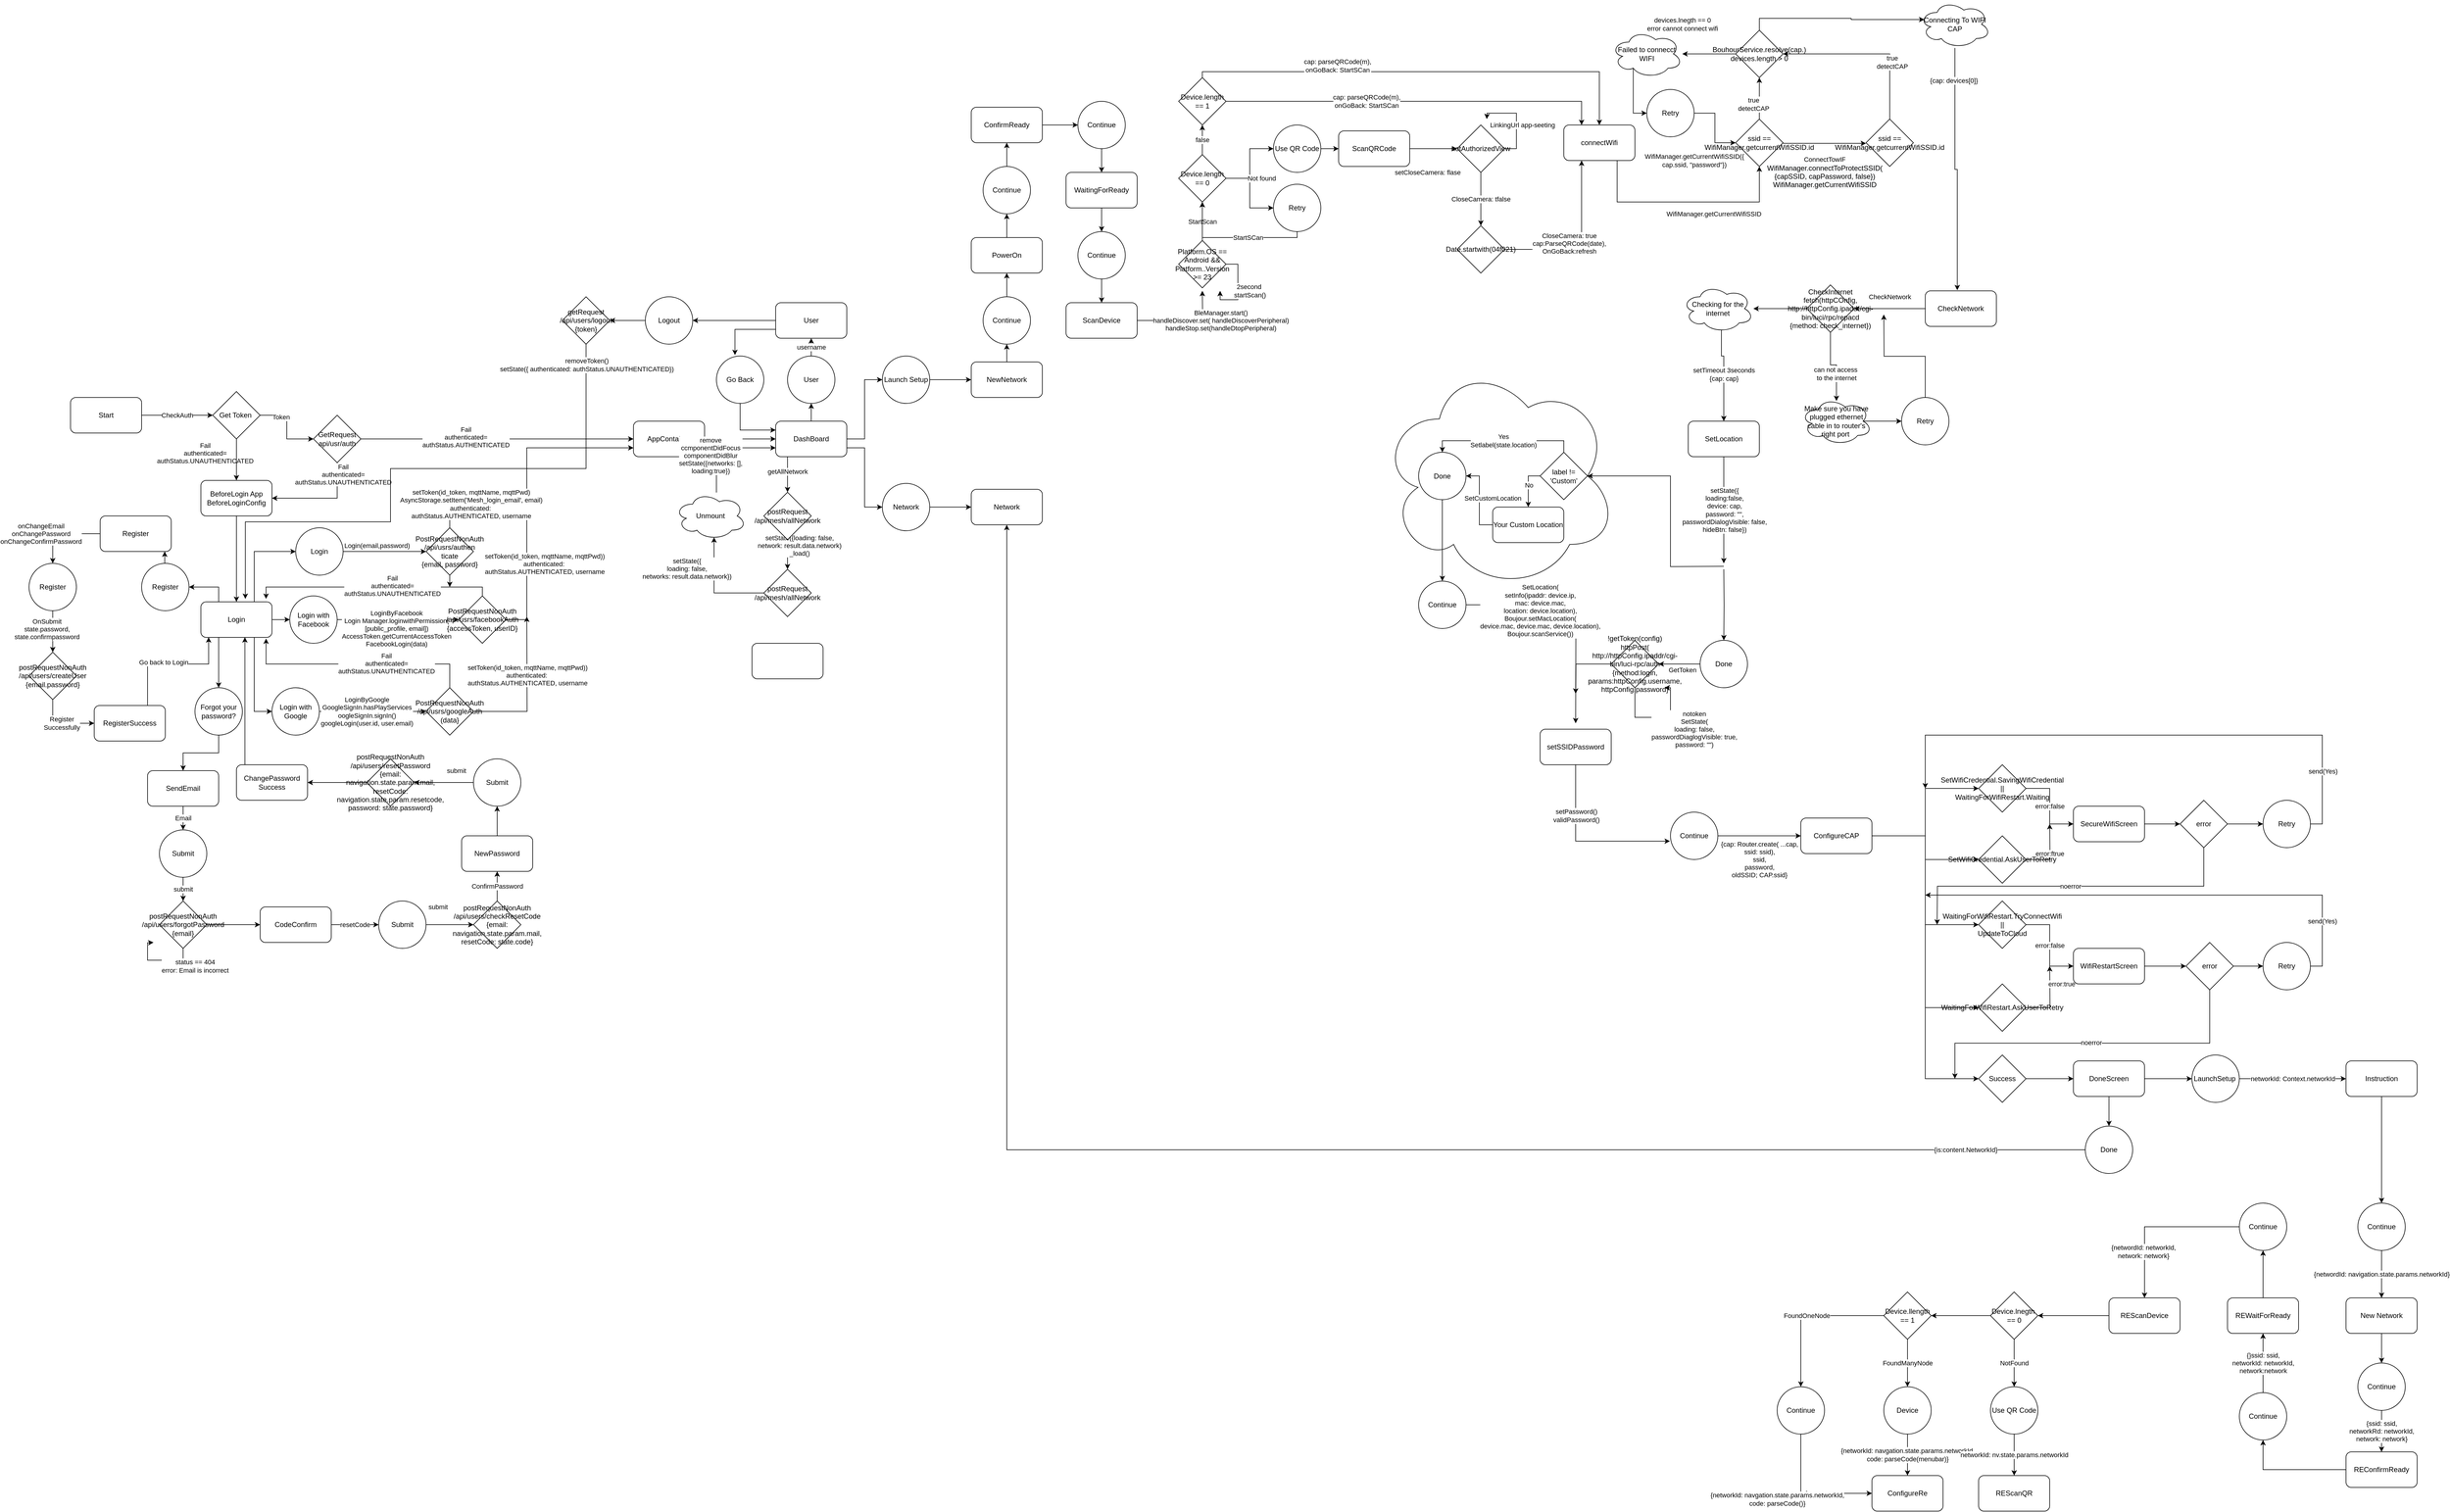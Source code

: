 <mxfile version="13.8.7" type="github">
  <diagram id="aokODsgRx68Id1cw1on9" name="Page-1">
    <mxGraphModel dx="2697" dy="1903" grid="1" gridSize="10" guides="1" tooltips="1" connect="1" arrows="1" fold="1" page="1" pageScale="1" pageWidth="850" pageHeight="1100" math="0" shadow="0">
      <root>
        <mxCell id="0" />
        <mxCell id="1" parent="0" />
        <mxCell id="as9aqDVmYMdzE_2a_-bm-5" value="" style="ellipse;shape=cloud;whiteSpace=wrap;html=1;" parent="1" vertex="1">
          <mxGeometry x="1980" y="-40" width="400" height="385" as="geometry" />
        </mxCell>
        <mxCell id="6UK9n3AYxKvv8hEqM6GO-25" value="&lt;span style=&quot;color: rgb(0 , 0 , 0) ; font-family: &amp;#34;helvetica&amp;#34; ; font-size: 11px ; font-style: normal ; font-weight: 400 ; letter-spacing: normal ; text-align: center ; text-indent: 0px ; text-transform: none ; word-spacing: 0px ; background-color: rgb(255 , 255 , 255) ; display: inline ; float: none&quot;&gt;setToken(id_token, mqttName, mqttPwd)&lt;/span&gt;&lt;span style=&quot;color: rgb(0 , 0 , 0) ; font-family: &amp;#34;helvetica&amp;#34; ; font-size: 11px ; font-style: normal ; font-weight: 400 ; letter-spacing: normal ; text-align: center ; text-indent: 0px ; text-transform: none ; word-spacing: 0px ; background-color: rgb(255 , 255 , 255) ; display: inline ; float: none&quot;&gt;)&lt;/span&gt;&lt;br style=&quot;color: rgb(0 , 0 , 0) ; font-family: &amp;#34;helvetica&amp;#34; ; font-size: 11px ; font-style: normal ; font-weight: 400 ; letter-spacing: normal ; text-align: center ; text-indent: 0px ; text-transform: none ; word-spacing: 0px&quot;&gt;&lt;span style=&quot;color: rgb(0 , 0 , 0) ; font-family: &amp;#34;helvetica&amp;#34; ; font-size: 11px ; font-style: normal ; font-weight: 400 ; letter-spacing: normal ; text-align: center ; text-indent: 0px ; text-transform: none ; word-spacing: 0px ; background-color: rgb(255 , 255 , 255) ; display: inline ; float: none&quot;&gt;authenticated:&amp;nbsp;&lt;/span&gt;&lt;br style=&quot;color: rgb(0 , 0 , 0) ; font-family: &amp;#34;helvetica&amp;#34; ; font-size: 11px ; font-style: normal ; font-weight: 400 ; letter-spacing: normal ; text-align: center ; text-indent: 0px ; text-transform: none ; word-spacing: 0px&quot;&gt;&lt;span style=&quot;color: rgb(0 , 0 , 0) ; font-family: &amp;#34;helvetica&amp;#34; ; font-size: 11px ; font-style: normal ; font-weight: 400 ; letter-spacing: normal ; text-align: center ; text-indent: 0px ; text-transform: none ; word-spacing: 0px ; background-color: rgb(255 , 255 , 255) ; display: inline ; float: none&quot;&gt;authStatus.AUTHENTICATED, username&lt;/span&gt;" style="edgeStyle=orthogonalEdgeStyle;rounded=0;orthogonalLoop=1;jettySize=auto;html=1;exitX=1;exitY=0.5;exitDx=0;exitDy=0;" parent="1" source="6UK9n3AYxKvv8hEqM6GO-8" edge="1">
          <mxGeometry x="0.04" y="-30" relative="1" as="geometry">
            <mxPoint x="540" y="180" as="targetPoint" />
            <Array as="points">
              <mxPoint x="540" y="395" />
              <mxPoint x="540" y="180" />
            </Array>
            <mxPoint y="1" as="offset" />
          </mxGeometry>
        </mxCell>
        <mxCell id="LV5CCHK0L-nCkO7Zp9Pf-14" value="Fail&lt;br&gt;authenticated=&lt;br&gt;authStatus.UNAUTHENTICATED" style="edgeLabel;html=1;align=center;verticalAlign=middle;resizable=0;points=[];" parent="1" vertex="1" connectable="0">
          <mxGeometry x="-0.002" y="89.999" as="geometry">
            <mxPoint x="-3" y="24" as="offset" />
          </mxGeometry>
        </mxCell>
        <mxCell id="LV5CCHK0L-nCkO7Zp9Pf-59" style="edgeStyle=orthogonalEdgeStyle;rounded=0;orthogonalLoop=1;jettySize=auto;html=1;exitX=0.5;exitY=1;exitDx=0;exitDy=0;" parent="1" source="LV5CCHK0L-nCkO7Zp9Pf-5" target="LV5CCHK0L-nCkO7Zp9Pf-51" edge="1">
          <mxGeometry relative="1" as="geometry" />
        </mxCell>
        <mxCell id="LV5CCHK0L-nCkO7Zp9Pf-5" value="BeforeLogin App&lt;br&gt;BeforeLoginConfig" style="rounded=1;whiteSpace=wrap;html=1;" parent="1" vertex="1">
          <mxGeometry x="-10" y="160" width="120" height="60" as="geometry" />
        </mxCell>
        <mxCell id="LV5CCHK0L-nCkO7Zp9Pf-6" value="&lt;meta charset=&quot;utf-8&quot;&gt;&lt;span style=&quot;color: rgb(0, 0, 0); font-family: helvetica; font-size: 11px; font-style: normal; font-weight: 400; letter-spacing: normal; text-align: center; text-indent: 0px; text-transform: none; word-spacing: 0px; background-color: rgb(255, 255, 255); display: inline; float: none;&quot;&gt;CheckAuth&lt;/span&gt;" style="edgeStyle=orthogonalEdgeStyle;rounded=0;orthogonalLoop=1;jettySize=auto;html=1;" parent="1" source="LV5CCHK0L-nCkO7Zp9Pf-7" target="LV5CCHK0L-nCkO7Zp9Pf-13" edge="1">
          <mxGeometry relative="1" as="geometry" />
        </mxCell>
        <mxCell id="LV5CCHK0L-nCkO7Zp9Pf-7" value="Start" style="rounded=1;whiteSpace=wrap;html=1;" parent="1" vertex="1">
          <mxGeometry x="-230" y="20" width="120" height="60" as="geometry" />
        </mxCell>
        <mxCell id="LV5CCHK0L-nCkO7Zp9Pf-49" style="edgeStyle=orthogonalEdgeStyle;rounded=0;orthogonalLoop=1;jettySize=auto;html=1;exitX=1;exitY=0.5;exitDx=0;exitDy=0;entryX=0;entryY=0.5;entryDx=0;entryDy=0;" parent="1" source="LV5CCHK0L-nCkO7Zp9Pf-10" target="LV5CCHK0L-nCkO7Zp9Pf-48" edge="1">
          <mxGeometry relative="1" as="geometry" />
        </mxCell>
        <mxCell id="LV5CCHK0L-nCkO7Zp9Pf-50" value="Fail&lt;br&gt;authenticated=&lt;br&gt;authStatus.AUTHENTICATED" style="edgeLabel;html=1;align=center;verticalAlign=middle;resizable=0;points=[];" parent="LV5CCHK0L-nCkO7Zp9Pf-49" vertex="1" connectable="0">
          <mxGeometry x="-0.232" y="3" relative="1" as="geometry">
            <mxPoint as="offset" />
          </mxGeometry>
        </mxCell>
        <mxCell id="LV5CCHK0L-nCkO7Zp9Pf-10" value="GetRequest&lt;br&gt;api/usr/auth" style="rhombus;whiteSpace=wrap;html=1;" parent="1" vertex="1">
          <mxGeometry x="180" y="50" width="80" height="80" as="geometry" />
        </mxCell>
        <mxCell id="LV5CCHK0L-nCkO7Zp9Pf-12" style="edgeStyle=orthogonalEdgeStyle;rounded=0;orthogonalLoop=1;jettySize=auto;html=1;exitX=0.5;exitY=1;exitDx=0;exitDy=0;entryX=0.5;entryY=0;entryDx=0;entryDy=0;" parent="1" source="LV5CCHK0L-nCkO7Zp9Pf-13" target="LV5CCHK0L-nCkO7Zp9Pf-5" edge="1">
          <mxGeometry relative="1" as="geometry">
            <mxPoint x="110" y="190" as="targetPoint" />
          </mxGeometry>
        </mxCell>
        <mxCell id="LV5CCHK0L-nCkO7Zp9Pf-46" style="edgeStyle=orthogonalEdgeStyle;rounded=0;orthogonalLoop=1;jettySize=auto;html=1;exitX=1;exitY=0.5;exitDx=0;exitDy=0;" parent="1" source="LV5CCHK0L-nCkO7Zp9Pf-13" target="LV5CCHK0L-nCkO7Zp9Pf-10" edge="1">
          <mxGeometry relative="1" as="geometry" />
        </mxCell>
        <mxCell id="LV5CCHK0L-nCkO7Zp9Pf-47" value="Token" style="edgeLabel;html=1;align=center;verticalAlign=middle;resizable=0;points=[];" parent="LV5CCHK0L-nCkO7Zp9Pf-46" vertex="1" connectable="0">
          <mxGeometry x="-0.462" y="-3" relative="1" as="geometry">
            <mxPoint as="offset" />
          </mxGeometry>
        </mxCell>
        <mxCell id="LV5CCHK0L-nCkO7Zp9Pf-13" value="Get Token&amp;nbsp;" style="rhombus;whiteSpace=wrap;html=1;" parent="1" vertex="1">
          <mxGeometry x="10" y="10" width="80" height="80" as="geometry" />
        </mxCell>
        <mxCell id="LV5CCHK0L-nCkO7Zp9Pf-8" style="edgeStyle=orthogonalEdgeStyle;rounded=0;orthogonalLoop=1;jettySize=auto;html=1;exitX=0.5;exitY=1;exitDx=0;exitDy=0;entryX=1;entryY=0.5;entryDx=0;entryDy=0;" parent="1" source="LV5CCHK0L-nCkO7Zp9Pf-10" target="LV5CCHK0L-nCkO7Zp9Pf-5" edge="1">
          <mxGeometry relative="1" as="geometry" />
        </mxCell>
        <mxCell id="LV5CCHK0L-nCkO7Zp9Pf-9" value="Fail&lt;br&gt;authenticated=&lt;br&gt;authStatus.UNAUTHENTICATED" style="edgeLabel;html=1;align=center;verticalAlign=middle;resizable=0;points=[];" parent="LV5CCHK0L-nCkO7Zp9Pf-8" vertex="1" connectable="0">
          <mxGeometry x="-0.028" y="-37" relative="1" as="geometry">
            <mxPoint x="32.0" y="-3" as="offset" />
          </mxGeometry>
        </mxCell>
        <mxCell id="6UK9n3AYxKvv8hEqM6GO-106" style="edgeStyle=orthogonalEdgeStyle;rounded=0;orthogonalLoop=1;jettySize=auto;html=1;exitX=1;exitY=0.5;exitDx=0;exitDy=0;" parent="1" source="LV5CCHK0L-nCkO7Zp9Pf-48" target="6UK9n3AYxKvv8hEqM6GO-73" edge="1">
          <mxGeometry relative="1" as="geometry" />
        </mxCell>
        <mxCell id="LV5CCHK0L-nCkO7Zp9Pf-48" value="AppContainer" style="rounded=1;whiteSpace=wrap;html=1;" parent="1" vertex="1">
          <mxGeometry x="720" y="60" width="120" height="60" as="geometry" />
        </mxCell>
        <mxCell id="LV5CCHK0L-nCkO7Zp9Pf-61" style="edgeStyle=orthogonalEdgeStyle;rounded=0;orthogonalLoop=1;jettySize=auto;html=1;exitX=0.25;exitY=0;exitDx=0;exitDy=0;" parent="1" source="LV5CCHK0L-nCkO7Zp9Pf-51" target="LV5CCHK0L-nCkO7Zp9Pf-60" edge="1">
          <mxGeometry relative="1" as="geometry" />
        </mxCell>
        <mxCell id="LV5CCHK0L-nCkO7Zp9Pf-65" style="edgeStyle=orthogonalEdgeStyle;rounded=0;orthogonalLoop=1;jettySize=auto;html=1;exitX=0.25;exitY=1;exitDx=0;exitDy=0;entryX=0.5;entryY=0;entryDx=0;entryDy=0;" parent="1" source="LV5CCHK0L-nCkO7Zp9Pf-51" target="LV5CCHK0L-nCkO7Zp9Pf-63" edge="1">
          <mxGeometry relative="1" as="geometry">
            <Array as="points">
              <mxPoint x="20" y="470" />
              <mxPoint x="20" y="470" />
            </Array>
          </mxGeometry>
        </mxCell>
        <mxCell id="6UK9n3AYxKvv8hEqM6GO-3" style="edgeStyle=orthogonalEdgeStyle;rounded=0;orthogonalLoop=1;jettySize=auto;html=1;exitX=1;exitY=0.5;exitDx=0;exitDy=0;entryX=0;entryY=0.5;entryDx=0;entryDy=0;" parent="1" source="LV5CCHK0L-nCkO7Zp9Pf-51" target="LV5CCHK0L-nCkO7Zp9Pf-68" edge="1">
          <mxGeometry relative="1" as="geometry" />
        </mxCell>
        <mxCell id="6UK9n3AYxKvv8hEqM6GO-4" style="edgeStyle=orthogonalEdgeStyle;rounded=0;orthogonalLoop=1;jettySize=auto;html=1;exitX=0.75;exitY=0;exitDx=0;exitDy=0;entryX=0;entryY=0.5;entryDx=0;entryDy=0;" parent="1" source="LV5CCHK0L-nCkO7Zp9Pf-51" target="LV5CCHK0L-nCkO7Zp9Pf-66" edge="1">
          <mxGeometry relative="1" as="geometry" />
        </mxCell>
        <mxCell id="6UK9n3AYxKvv8hEqM6GO-28" style="edgeStyle=orthogonalEdgeStyle;rounded=0;orthogonalLoop=1;jettySize=auto;html=1;exitX=0.75;exitY=1;exitDx=0;exitDy=0;entryX=0;entryY=0.5;entryDx=0;entryDy=0;" parent="1" source="LV5CCHK0L-nCkO7Zp9Pf-51" target="LV5CCHK0L-nCkO7Zp9Pf-69" edge="1">
          <mxGeometry relative="1" as="geometry" />
        </mxCell>
        <mxCell id="LV5CCHK0L-nCkO7Zp9Pf-51" value="Login" style="rounded=1;whiteSpace=wrap;html=1;" parent="1" vertex="1">
          <mxGeometry x="-10" y="365" width="120" height="60" as="geometry" />
        </mxCell>
        <mxCell id="6UK9n3AYxKvv8hEqM6GO-41" value="onChangeEmail&lt;br&gt;onChangePassword&lt;br&gt;onChangeConfirmPassword" style="edgeStyle=orthogonalEdgeStyle;rounded=0;orthogonalLoop=1;jettySize=auto;html=1;exitX=0;exitY=0.5;exitDx=0;exitDy=0;entryX=0.5;entryY=0;entryDx=0;entryDy=0;" parent="1" source="LV5CCHK0L-nCkO7Zp9Pf-52" target="6UK9n3AYxKvv8hEqM6GO-37" edge="1">
          <mxGeometry x="0.231" y="-20" relative="1" as="geometry">
            <mxPoint as="offset" />
          </mxGeometry>
        </mxCell>
        <mxCell id="LV5CCHK0L-nCkO7Zp9Pf-52" value="Register" style="rounded=1;whiteSpace=wrap;html=1;" parent="1" vertex="1">
          <mxGeometry x="-180" y="220" width="120" height="60" as="geometry" />
        </mxCell>
        <mxCell id="6UK9n3AYxKvv8hEqM6GO-45" style="edgeStyle=orthogonalEdgeStyle;rounded=0;orthogonalLoop=1;jettySize=auto;html=1;exitX=0.75;exitY=0;exitDx=0;exitDy=0;entryX=0.109;entryY=0.996;entryDx=0;entryDy=0;entryPerimeter=0;" parent="1" source="LV5CCHK0L-nCkO7Zp9Pf-53" target="LV5CCHK0L-nCkO7Zp9Pf-51" edge="1">
          <mxGeometry relative="1" as="geometry">
            <Array as="points">
              <mxPoint x="-100" y="470" />
              <mxPoint x="3" y="470" />
            </Array>
          </mxGeometry>
        </mxCell>
        <mxCell id="6UK9n3AYxKvv8hEqM6GO-46" value="Go back to Login" style="edgeLabel;html=1;align=center;verticalAlign=middle;resizable=0;points=[];" parent="6UK9n3AYxKvv8hEqM6GO-45" vertex="1" connectable="0">
          <mxGeometry x="-0.116" y="3" relative="1" as="geometry">
            <mxPoint as="offset" />
          </mxGeometry>
        </mxCell>
        <mxCell id="LV5CCHK0L-nCkO7Zp9Pf-53" value="RegisterSuccess" style="rounded=1;whiteSpace=wrap;html=1;" parent="1" vertex="1">
          <mxGeometry x="-190" y="540" width="120" height="60" as="geometry" />
        </mxCell>
        <mxCell id="6UK9n3AYxKvv8hEqM6GO-53" value="Email" style="edgeStyle=orthogonalEdgeStyle;rounded=0;orthogonalLoop=1;jettySize=auto;html=1;" parent="1" source="LV5CCHK0L-nCkO7Zp9Pf-54" target="6UK9n3AYxKvv8hEqM6GO-52" edge="1">
          <mxGeometry relative="1" as="geometry" />
        </mxCell>
        <mxCell id="LV5CCHK0L-nCkO7Zp9Pf-54" value="SendEmail" style="rounded=1;whiteSpace=wrap;html=1;" parent="1" vertex="1">
          <mxGeometry x="-100" y="650" width="120" height="60" as="geometry" />
        </mxCell>
        <mxCell id="6UK9n3AYxKvv8hEqM6GO-58" value="resetCode" style="edgeStyle=orthogonalEdgeStyle;rounded=0;orthogonalLoop=1;jettySize=auto;html=1;exitX=1;exitY=0.5;exitDx=0;exitDy=0;entryX=0;entryY=0.5;entryDx=0;entryDy=0;" parent="1" source="LV5CCHK0L-nCkO7Zp9Pf-55" target="6UK9n3AYxKvv8hEqM6GO-57" edge="1">
          <mxGeometry relative="1" as="geometry" />
        </mxCell>
        <mxCell id="LV5CCHK0L-nCkO7Zp9Pf-55" value="CodeConfirm" style="rounded=1;whiteSpace=wrap;html=1;" parent="1" vertex="1">
          <mxGeometry x="90" y="880" width="120" height="60" as="geometry" />
        </mxCell>
        <mxCell id="6UK9n3AYxKvv8hEqM6GO-65" style="edgeStyle=orthogonalEdgeStyle;rounded=0;orthogonalLoop=1;jettySize=auto;html=1;exitX=0.5;exitY=0;exitDx=0;exitDy=0;entryX=0.5;entryY=1;entryDx=0;entryDy=0;" parent="1" source="LV5CCHK0L-nCkO7Zp9Pf-56" target="6UK9n3AYxKvv8hEqM6GO-63" edge="1">
          <mxGeometry relative="1" as="geometry" />
        </mxCell>
        <mxCell id="LV5CCHK0L-nCkO7Zp9Pf-56" value="NewPassword" style="rounded=1;whiteSpace=wrap;html=1;" parent="1" vertex="1">
          <mxGeometry x="430" y="760" width="120" height="60" as="geometry" />
        </mxCell>
        <mxCell id="6UK9n3AYxKvv8hEqM6GO-71" style="edgeStyle=orthogonalEdgeStyle;rounded=0;orthogonalLoop=1;jettySize=auto;html=1;exitX=0.25;exitY=0;exitDx=0;exitDy=0;entryX=0.619;entryY=0.996;entryDx=0;entryDy=0;entryPerimeter=0;" parent="1" source="LV5CCHK0L-nCkO7Zp9Pf-57" target="LV5CCHK0L-nCkO7Zp9Pf-51" edge="1">
          <mxGeometry relative="1" as="geometry">
            <Array as="points">
              <mxPoint x="64" y="640" />
            </Array>
          </mxGeometry>
        </mxCell>
        <mxCell id="LV5CCHK0L-nCkO7Zp9Pf-57" value="ChangePassword Success" style="rounded=1;whiteSpace=wrap;html=1;" parent="1" vertex="1">
          <mxGeometry x="50" y="640" width="120" height="60" as="geometry" />
        </mxCell>
        <mxCell id="6UK9n3AYxKvv8hEqM6GO-47" style="edgeStyle=orthogonalEdgeStyle;rounded=0;orthogonalLoop=1;jettySize=auto;html=1;exitX=0.5;exitY=0;exitDx=0;exitDy=0;" parent="1" source="LV5CCHK0L-nCkO7Zp9Pf-60" edge="1">
          <mxGeometry relative="1" as="geometry">
            <mxPoint x="-71" y="280" as="targetPoint" />
          </mxGeometry>
        </mxCell>
        <mxCell id="LV5CCHK0L-nCkO7Zp9Pf-60" value="Register" style="ellipse;whiteSpace=wrap;html=1;aspect=fixed;" parent="1" vertex="1">
          <mxGeometry x="-110" y="300" width="80" height="80" as="geometry" />
        </mxCell>
        <mxCell id="LV5CCHK0L-nCkO7Zp9Pf-64" style="edgeStyle=orthogonalEdgeStyle;rounded=0;orthogonalLoop=1;jettySize=auto;html=1;" parent="1" source="LV5CCHK0L-nCkO7Zp9Pf-63" target="LV5CCHK0L-nCkO7Zp9Pf-54" edge="1">
          <mxGeometry relative="1" as="geometry" />
        </mxCell>
        <mxCell id="LV5CCHK0L-nCkO7Zp9Pf-63" value="Forgot your password?" style="ellipse;whiteSpace=wrap;html=1;aspect=fixed;" parent="1" vertex="1">
          <mxGeometry x="-20" y="510" width="80" height="80" as="geometry" />
        </mxCell>
        <mxCell id="6UK9n3AYxKvv8hEqM6GO-6" style="edgeStyle=orthogonalEdgeStyle;rounded=0;orthogonalLoop=1;jettySize=auto;html=1;exitX=1;exitY=0.5;exitDx=0;exitDy=0;" parent="1" source="LV5CCHK0L-nCkO7Zp9Pf-66" target="6UK9n3AYxKvv8hEqM6GO-5" edge="1">
          <mxGeometry relative="1" as="geometry" />
        </mxCell>
        <mxCell id="6UK9n3AYxKvv8hEqM6GO-27" value="Login(email,password)" style="edgeLabel;html=1;align=center;verticalAlign=middle;resizable=0;points=[];" parent="6UK9n3AYxKvv8hEqM6GO-6" vertex="1" connectable="0">
          <mxGeometry x="-0.186" y="-1" relative="1" as="geometry">
            <mxPoint y="-11" as="offset" />
          </mxGeometry>
        </mxCell>
        <mxCell id="LV5CCHK0L-nCkO7Zp9Pf-66" value="Login" style="ellipse;whiteSpace=wrap;html=1;aspect=fixed;" parent="1" vertex="1">
          <mxGeometry x="150" y="240" width="80" height="80" as="geometry" />
        </mxCell>
        <mxCell id="6UK9n3AYxKvv8hEqM6GO-9" value="LoginByFacebook&lt;br&gt;Login Manager.loginwithPermission(&lt;br&gt;[public_profile, email])&lt;br&gt;AccessToken.getCurrentAccessToken&lt;br&gt;FacebookLogin(data)" style="edgeStyle=orthogonalEdgeStyle;rounded=0;orthogonalLoop=1;jettySize=auto;html=1;exitX=1;exitY=0.5;exitDx=0;exitDy=0;entryX=0;entryY=0.5;entryDx=0;entryDy=0;" parent="1" source="LV5CCHK0L-nCkO7Zp9Pf-68" target="6UK9n3AYxKvv8hEqM6GO-8" edge="1">
          <mxGeometry x="-0.024" y="-15" relative="1" as="geometry">
            <mxPoint as="offset" />
          </mxGeometry>
        </mxCell>
        <mxCell id="LV5CCHK0L-nCkO7Zp9Pf-68" value="Login with Facebook" style="ellipse;whiteSpace=wrap;html=1;aspect=fixed;" parent="1" vertex="1">
          <mxGeometry x="140" y="355" width="80" height="80" as="geometry" />
        </mxCell>
        <mxCell id="6UK9n3AYxKvv8hEqM6GO-12" style="edgeStyle=orthogonalEdgeStyle;rounded=0;orthogonalLoop=1;jettySize=auto;html=1;exitX=1;exitY=0.5;exitDx=0;exitDy=0;entryX=0;entryY=0.5;entryDx=0;entryDy=0;" parent="1" source="LV5CCHK0L-nCkO7Zp9Pf-69" target="6UK9n3AYxKvv8hEqM6GO-11" edge="1">
          <mxGeometry relative="1" as="geometry" />
        </mxCell>
        <mxCell id="6UK9n3AYxKvv8hEqM6GO-35" value="LoginByGoogle&lt;br&gt;GoogleSignIn.hasPlayServices&lt;br&gt;oogleSignIn.signIn()&lt;br&gt;googleLogin(user.id, user.email)" style="edgeLabel;html=1;align=center;verticalAlign=middle;resizable=0;points=[];" parent="6UK9n3AYxKvv8hEqM6GO-12" vertex="1" connectable="0">
          <mxGeometry x="-0.371" y="2" relative="1" as="geometry">
            <mxPoint x="23.53" y="2" as="offset" />
          </mxGeometry>
        </mxCell>
        <mxCell id="LV5CCHK0L-nCkO7Zp9Pf-69" value="Login with Google" style="ellipse;whiteSpace=wrap;html=1;aspect=fixed;" parent="1" vertex="1">
          <mxGeometry x="110" y="510" width="80" height="80" as="geometry" />
        </mxCell>
        <mxCell id="6UK9n3AYxKvv8hEqM6GO-7" style="edgeStyle=orthogonalEdgeStyle;rounded=0;orthogonalLoop=1;jettySize=auto;html=1;exitX=0.5;exitY=0;exitDx=0;exitDy=0;entryX=0;entryY=0.75;entryDx=0;entryDy=0;" parent="1" source="6UK9n3AYxKvv8hEqM6GO-5" target="LV5CCHK0L-nCkO7Zp9Pf-48" edge="1">
          <mxGeometry relative="1" as="geometry">
            <mxPoint x="540" y="122" as="targetPoint" />
            <Array as="points">
              <mxPoint x="410" y="180" />
              <mxPoint x="540" y="180" />
              <mxPoint x="540" y="105" />
            </Array>
          </mxGeometry>
        </mxCell>
        <mxCell id="6UK9n3AYxKvv8hEqM6GO-15" value="setToken(id_token, mqttName, mqttPwd)&lt;br&gt;AsyncStorage.setItem(&#39;Mesh_login_email&#39;, email)&lt;br&gt;authenticated:&amp;nbsp;&lt;br&gt;authStatus.AUTHENTICATED, username" style="edgeLabel;html=1;align=center;verticalAlign=middle;resizable=0;points=[];" parent="6UK9n3AYxKvv8hEqM6GO-7" vertex="1" connectable="0">
          <mxGeometry x="-0.481" y="-3" relative="1" as="geometry">
            <mxPoint x="-20" y="17" as="offset" />
          </mxGeometry>
        </mxCell>
        <mxCell id="6UK9n3AYxKvv8hEqM6GO-21" style="edgeStyle=orthogonalEdgeStyle;rounded=0;orthogonalLoop=1;jettySize=auto;html=1;exitX=0.5;exitY=1;exitDx=0;exitDy=0;" parent="1" source="6UK9n3AYxKvv8hEqM6GO-5" edge="1">
          <mxGeometry relative="1" as="geometry">
            <mxPoint x="410" y="340" as="targetPoint" />
          </mxGeometry>
        </mxCell>
        <mxCell id="6UK9n3AYxKvv8hEqM6GO-5" value="PostRequestNonAuth&lt;br&gt;/api/usrs/authen ticate&lt;br&gt;{email, password}" style="rhombus;whiteSpace=wrap;html=1;" parent="1" vertex="1">
          <mxGeometry x="370" y="240" width="80" height="80" as="geometry" />
        </mxCell>
        <mxCell id="6UK9n3AYxKvv8hEqM6GO-22" style="edgeStyle=orthogonalEdgeStyle;rounded=0;orthogonalLoop=1;jettySize=auto;html=1;exitX=0.5;exitY=0;exitDx=0;exitDy=0;" parent="1" source="6UK9n3AYxKvv8hEqM6GO-8" edge="1">
          <mxGeometry relative="1" as="geometry">
            <mxPoint x="100" y="360" as="targetPoint" />
            <Array as="points">
              <mxPoint x="465" y="340" />
              <mxPoint x="100" y="340" />
            </Array>
          </mxGeometry>
        </mxCell>
        <mxCell id="6UK9n3AYxKvv8hEqM6GO-32" value="Fail&lt;br&gt;authenticated=&lt;br&gt;authStatus.UNAUTHENTICATED" style="edgeLabel;html=1;align=center;verticalAlign=middle;resizable=0;points=[];" parent="6UK9n3AYxKvv8hEqM6GO-22" vertex="1" connectable="0">
          <mxGeometry x="-0.165" y="-2" relative="1" as="geometry">
            <mxPoint as="offset" />
          </mxGeometry>
        </mxCell>
        <mxCell id="6UK9n3AYxKvv8hEqM6GO-8" value="&lt;span&gt;PostRequestNonAuth&lt;/span&gt;&lt;br&gt;&lt;span&gt;/api/usrs/facebookAuth&lt;/span&gt;&lt;br&gt;&lt;span&gt;{accessToken, userID}&lt;/span&gt;" style="rhombus;whiteSpace=wrap;html=1;" parent="1" vertex="1">
          <mxGeometry x="425" y="355" width="80" height="80" as="geometry" />
        </mxCell>
        <mxCell id="6UK9n3AYxKvv8hEqM6GO-26" style="edgeStyle=orthogonalEdgeStyle;rounded=0;orthogonalLoop=1;jettySize=auto;html=1;exitX=1;exitY=0.5;exitDx=0;exitDy=0;" parent="1" source="6UK9n3AYxKvv8hEqM6GO-11" edge="1">
          <mxGeometry relative="1" as="geometry">
            <mxPoint x="540" y="390" as="targetPoint" />
          </mxGeometry>
        </mxCell>
        <mxCell id="6UK9n3AYxKvv8hEqM6GO-33" value="&lt;span style=&quot;font-family: &amp;#34;helvetica&amp;#34;&quot;&gt;setToken(id_token, mqttName, mqttPwd)&lt;/span&gt;&lt;span style=&quot;font-family: &amp;#34;helvetica&amp;#34;&quot;&gt;)&lt;/span&gt;&lt;br style=&quot;font-family: &amp;#34;helvetica&amp;#34;&quot;&gt;&lt;span style=&quot;font-family: &amp;#34;helvetica&amp;#34;&quot;&gt;authenticated:&amp;nbsp;&lt;/span&gt;&lt;br style=&quot;font-family: &amp;#34;helvetica&amp;#34;&quot;&gt;&lt;span style=&quot;font-family: &amp;#34;helvetica&amp;#34;&quot;&gt;authStatus.AUTHENTICATED, username&lt;/span&gt;" style="edgeLabel;html=1;align=center;verticalAlign=middle;resizable=0;points=[];" parent="6UK9n3AYxKvv8hEqM6GO-26" vertex="1" connectable="0">
          <mxGeometry x="0.208" relative="1" as="geometry">
            <mxPoint as="offset" />
          </mxGeometry>
        </mxCell>
        <mxCell id="6UK9n3AYxKvv8hEqM6GO-30" style="edgeStyle=orthogonalEdgeStyle;rounded=0;orthogonalLoop=1;jettySize=auto;html=1;entryX=0.917;entryY=1.033;entryDx=0;entryDy=0;entryPerimeter=0;" parent="1" source="6UK9n3AYxKvv8hEqM6GO-11" target="LV5CCHK0L-nCkO7Zp9Pf-51" edge="1">
          <mxGeometry relative="1" as="geometry">
            <mxPoint x="370" y="450" as="targetPoint" />
            <Array as="points">
              <mxPoint x="410" y="470" />
              <mxPoint x="100" y="470" />
            </Array>
          </mxGeometry>
        </mxCell>
        <mxCell id="6UK9n3AYxKvv8hEqM6GO-31" value="Fail&lt;br&gt;authenticated=&lt;br&gt;authStatus.UNAUTHENTICATED" style="edgeLabel;html=1;align=center;verticalAlign=middle;resizable=0;points=[];" parent="6UK9n3AYxKvv8hEqM6GO-30" vertex="1" connectable="0">
          <mxGeometry x="-0.252" y="-1" relative="1" as="geometry">
            <mxPoint as="offset" />
          </mxGeometry>
        </mxCell>
        <mxCell id="6UK9n3AYxKvv8hEqM6GO-11" value="&lt;span&gt;PostRequestNonAuth&lt;/span&gt;&lt;br&gt;&lt;span&gt;/api/usrs/googleAuth&lt;/span&gt;&lt;br&gt;&lt;span&gt;(data}&lt;/span&gt;" style="rhombus;whiteSpace=wrap;html=1;" parent="1" vertex="1">
          <mxGeometry x="370" y="510" width="80" height="80" as="geometry" />
        </mxCell>
        <mxCell id="6UK9n3AYxKvv8hEqM6GO-43" value="OnSubmit&lt;br&gt;state.password,&lt;br&gt;state.confirmpassword" style="edgeStyle=orthogonalEdgeStyle;rounded=0;orthogonalLoop=1;jettySize=auto;html=1;exitX=0.5;exitY=1;exitDx=0;exitDy=0;entryX=0.5;entryY=0;entryDx=0;entryDy=0;" parent="1" source="6UK9n3AYxKvv8hEqM6GO-37" target="6UK9n3AYxKvv8hEqM6GO-42" edge="1">
          <mxGeometry x="-0.143" y="-10" relative="1" as="geometry">
            <mxPoint y="1" as="offset" />
          </mxGeometry>
        </mxCell>
        <mxCell id="6UK9n3AYxKvv8hEqM6GO-37" value="Register" style="ellipse;whiteSpace=wrap;html=1;aspect=fixed;" parent="1" vertex="1">
          <mxGeometry x="-300" y="300" width="80" height="80" as="geometry" />
        </mxCell>
        <mxCell id="6UK9n3AYxKvv8hEqM6GO-44" value="Register&lt;br&gt;Successfully" style="edgeStyle=orthogonalEdgeStyle;rounded=0;orthogonalLoop=1;jettySize=auto;html=1;exitX=0.5;exitY=1;exitDx=0;exitDy=0;entryX=0;entryY=0.5;entryDx=0;entryDy=0;" parent="1" source="6UK9n3AYxKvv8hEqM6GO-42" target="LV5CCHK0L-nCkO7Zp9Pf-53" edge="1">
          <mxGeometry relative="1" as="geometry" />
        </mxCell>
        <mxCell id="6UK9n3AYxKvv8hEqM6GO-42" value="postRequestNonAuth&lt;br&gt;/api/users/createUser&lt;br&gt;{email.password}" style="rhombus;whiteSpace=wrap;html=1;" parent="1" vertex="1">
          <mxGeometry x="-300" y="450" width="80" height="80" as="geometry" />
        </mxCell>
        <mxCell id="6UK9n3AYxKvv8hEqM6GO-51" style="edgeStyle=orthogonalEdgeStyle;rounded=0;orthogonalLoop=1;jettySize=auto;html=1;entryX=0;entryY=0.5;entryDx=0;entryDy=0;" parent="1" source="6UK9n3AYxKvv8hEqM6GO-49" target="LV5CCHK0L-nCkO7Zp9Pf-55" edge="1">
          <mxGeometry relative="1" as="geometry" />
        </mxCell>
        <mxCell id="6UK9n3AYxKvv8hEqM6GO-55" style="edgeStyle=orthogonalEdgeStyle;rounded=0;orthogonalLoop=1;jettySize=auto;html=1;exitX=0.5;exitY=1;exitDx=0;exitDy=0;" parent="1" source="6UK9n3AYxKvv8hEqM6GO-49" edge="1">
          <mxGeometry relative="1" as="geometry">
            <mxPoint x="-90" y="940" as="targetPoint" />
          </mxGeometry>
        </mxCell>
        <mxCell id="6UK9n3AYxKvv8hEqM6GO-56" value="status == 404&lt;br&gt;error: Email is incorrect" style="edgeLabel;html=1;align=center;verticalAlign=middle;resizable=0;points=[];" parent="6UK9n3AYxKvv8hEqM6GO-55" vertex="1" connectable="0">
          <mxGeometry x="-0.344" y="-1" relative="1" as="geometry">
            <mxPoint x="38.76" y="10.94" as="offset" />
          </mxGeometry>
        </mxCell>
        <mxCell id="6UK9n3AYxKvv8hEqM6GO-49" value="postRequestNonAuth&lt;br&gt;/api/users/forgotPassword&lt;br&gt;{email}" style="rhombus;whiteSpace=wrap;html=1;" parent="1" vertex="1">
          <mxGeometry x="-80" y="870" width="80" height="80" as="geometry" />
        </mxCell>
        <mxCell id="6UK9n3AYxKvv8hEqM6GO-72" value="submit" style="edgeStyle=orthogonalEdgeStyle;rounded=0;orthogonalLoop=1;jettySize=auto;html=1;exitX=0.5;exitY=1;exitDx=0;exitDy=0;entryX=0.5;entryY=0;entryDx=0;entryDy=0;" parent="1" source="6UK9n3AYxKvv8hEqM6GO-52" target="6UK9n3AYxKvv8hEqM6GO-49" edge="1">
          <mxGeometry relative="1" as="geometry" />
        </mxCell>
        <mxCell id="6UK9n3AYxKvv8hEqM6GO-52" value="Submit" style="ellipse;whiteSpace=wrap;html=1;aspect=fixed;" parent="1" vertex="1">
          <mxGeometry x="-80" y="750" width="80" height="80" as="geometry" />
        </mxCell>
        <mxCell id="6UK9n3AYxKvv8hEqM6GO-62" value="submit" style="edgeStyle=orthogonalEdgeStyle;rounded=0;orthogonalLoop=1;jettySize=auto;html=1;exitX=1;exitY=0.5;exitDx=0;exitDy=0;entryX=0;entryY=0.5;entryDx=0;entryDy=0;" parent="1" source="6UK9n3AYxKvv8hEqM6GO-57" target="6UK9n3AYxKvv8hEqM6GO-59" edge="1">
          <mxGeometry x="-0.5" y="30" relative="1" as="geometry">
            <mxPoint as="offset" />
          </mxGeometry>
        </mxCell>
        <mxCell id="6UK9n3AYxKvv8hEqM6GO-57" value="Submit" style="ellipse;whiteSpace=wrap;html=1;aspect=fixed;" parent="1" vertex="1">
          <mxGeometry x="290" y="870" width="80" height="80" as="geometry" />
        </mxCell>
        <mxCell id="6UK9n3AYxKvv8hEqM6GO-61" value="ConfirmPassword" style="edgeStyle=orthogonalEdgeStyle;rounded=0;orthogonalLoop=1;jettySize=auto;html=1;exitX=0.5;exitY=0;exitDx=0;exitDy=0;entryX=0.5;entryY=1;entryDx=0;entryDy=0;" parent="1" source="6UK9n3AYxKvv8hEqM6GO-59" target="LV5CCHK0L-nCkO7Zp9Pf-56" edge="1">
          <mxGeometry relative="1" as="geometry" />
        </mxCell>
        <mxCell id="6UK9n3AYxKvv8hEqM6GO-59" value="postRequestNonAuth&lt;br&gt;/api/users/checkResetCode&lt;br&gt;{email: navigation.state.param.mail,&lt;br&gt;resetCode: state.code}" style="rhombus;whiteSpace=wrap;html=1;" parent="1" vertex="1">
          <mxGeometry x="450" y="870" width="80" height="80" as="geometry" />
        </mxCell>
        <mxCell id="6UK9n3AYxKvv8hEqM6GO-67" value="submit" style="edgeStyle=orthogonalEdgeStyle;rounded=0;orthogonalLoop=1;jettySize=auto;html=1;exitX=0;exitY=0.5;exitDx=0;exitDy=0;" parent="1" source="6UK9n3AYxKvv8hEqM6GO-63" target="6UK9n3AYxKvv8hEqM6GO-66" edge="1">
          <mxGeometry x="-0.4" y="-20" relative="1" as="geometry">
            <mxPoint x="1" as="offset" />
          </mxGeometry>
        </mxCell>
        <mxCell id="6UK9n3AYxKvv8hEqM6GO-63" value="Submit" style="ellipse;whiteSpace=wrap;html=1;aspect=fixed;" parent="1" vertex="1">
          <mxGeometry x="450" y="630" width="80" height="80" as="geometry" />
        </mxCell>
        <mxCell id="6UK9n3AYxKvv8hEqM6GO-70" style="edgeStyle=orthogonalEdgeStyle;rounded=0;orthogonalLoop=1;jettySize=auto;html=1;exitX=0;exitY=0.5;exitDx=0;exitDy=0;entryX=1;entryY=0.5;entryDx=0;entryDy=0;" parent="1" source="6UK9n3AYxKvv8hEqM6GO-66" target="LV5CCHK0L-nCkO7Zp9Pf-57" edge="1">
          <mxGeometry relative="1" as="geometry" />
        </mxCell>
        <mxCell id="6UK9n3AYxKvv8hEqM6GO-66" value="postRequestNonAuth&lt;br&gt;/api/users/resetPassword&lt;br&gt;{email: navigation.state.param.mail,&lt;br&gt;resetCode: navigation.state.param.resetcode,&lt;br&gt;password: state.password}" style="rhombus;whiteSpace=wrap;html=1;" parent="1" vertex="1">
          <mxGeometry x="270" y="630" width="80" height="80" as="geometry" />
        </mxCell>
        <mxCell id="6UK9n3AYxKvv8hEqM6GO-113" value="" style="edgeStyle=orthogonalEdgeStyle;rounded=0;orthogonalLoop=1;jettySize=auto;html=1;" parent="1" source="6UK9n3AYxKvv8hEqM6GO-73" target="6UK9n3AYxKvv8hEqM6GO-112" edge="1">
          <mxGeometry relative="1" as="geometry">
            <Array as="points">
              <mxPoint x="1110" y="90" />
              <mxPoint x="1110" y="-10" />
            </Array>
          </mxGeometry>
        </mxCell>
        <mxCell id="6UK9n3AYxKvv8hEqM6GO-118" style="edgeStyle=orthogonalEdgeStyle;rounded=0;orthogonalLoop=1;jettySize=auto;html=1;exitX=0.5;exitY=0;exitDx=0;exitDy=0;entryX=0.5;entryY=1;entryDx=0;entryDy=0;" parent="1" source="6UK9n3AYxKvv8hEqM6GO-73" target="6UK9n3AYxKvv8hEqM6GO-117" edge="1">
          <mxGeometry relative="1" as="geometry" />
        </mxCell>
        <mxCell id="6UK9n3AYxKvv8hEqM6GO-124" style="edgeStyle=orthogonalEdgeStyle;rounded=0;orthogonalLoop=1;jettySize=auto;html=1;exitX=1;exitY=0.75;exitDx=0;exitDy=0;entryX=0;entryY=0.5;entryDx=0;entryDy=0;" parent="1" source="6UK9n3AYxKvv8hEqM6GO-73" target="6UK9n3AYxKvv8hEqM6GO-109" edge="1">
          <mxGeometry relative="1" as="geometry" />
        </mxCell>
        <mxCell id="6UK9n3AYxKvv8hEqM6GO-128" value="getAllNetwork" style="edgeStyle=orthogonalEdgeStyle;rounded=0;orthogonalLoop=1;jettySize=auto;html=1;exitX=0.25;exitY=1;exitDx=0;exitDy=0;entryX=0.5;entryY=0;entryDx=0;entryDy=0;" parent="1" source="6UK9n3AYxKvv8hEqM6GO-73" target="6UK9n3AYxKvv8hEqM6GO-127" edge="1">
          <mxGeometry relative="1" as="geometry">
            <Array as="points">
              <mxPoint x="980" y="120" />
            </Array>
          </mxGeometry>
        </mxCell>
        <mxCell id="6UK9n3AYxKvv8hEqM6GO-73" value="DashBoard" style="rounded=1;whiteSpace=wrap;html=1;" parent="1" vertex="1">
          <mxGeometry x="960" y="60" width="120" height="60" as="geometry" />
        </mxCell>
        <mxCell id="6UK9n3AYxKvv8hEqM6GO-122" style="edgeStyle=orthogonalEdgeStyle;rounded=0;orthogonalLoop=1;jettySize=auto;html=1;exitX=0;exitY=0.5;exitDx=0;exitDy=0;entryX=1;entryY=0.5;entryDx=0;entryDy=0;" parent="1" source="6UK9n3AYxKvv8hEqM6GO-75" target="6UK9n3AYxKvv8hEqM6GO-120" edge="1">
          <mxGeometry relative="1" as="geometry" />
        </mxCell>
        <mxCell id="6UK9n3AYxKvv8hEqM6GO-138" style="edgeStyle=orthogonalEdgeStyle;rounded=0;orthogonalLoop=1;jettySize=auto;html=1;exitX=0;exitY=0.75;exitDx=0;exitDy=0;entryX=0.391;entryY=-0.021;entryDx=0;entryDy=0;entryPerimeter=0;" parent="1" source="6UK9n3AYxKvv8hEqM6GO-75" target="6UK9n3AYxKvv8hEqM6GO-137" edge="1">
          <mxGeometry relative="1" as="geometry" />
        </mxCell>
        <mxCell id="6UK9n3AYxKvv8hEqM6GO-75" value="User" style="rounded=1;whiteSpace=wrap;html=1;" parent="1" vertex="1">
          <mxGeometry x="960" y="-140" width="120" height="60" as="geometry" />
        </mxCell>
        <mxCell id="6UK9n3AYxKvv8hEqM6GO-148" value="" style="edgeStyle=orthogonalEdgeStyle;rounded=0;orthogonalLoop=1;jettySize=auto;html=1;" parent="1" source="6UK9n3AYxKvv8hEqM6GO-85" target="6UK9n3AYxKvv8hEqM6GO-147" edge="1">
          <mxGeometry relative="1" as="geometry" />
        </mxCell>
        <mxCell id="6UK9n3AYxKvv8hEqM6GO-85" value="NewNetwork" style="rounded=1;whiteSpace=wrap;html=1;" parent="1" vertex="1">
          <mxGeometry x="1290" y="-40" width="120" height="60" as="geometry" />
        </mxCell>
        <mxCell id="rqY-pGZzfr1y89Op0k2m-28" value="CheckNetwork" style="edgeStyle=orthogonalEdgeStyle;rounded=0;orthogonalLoop=1;jettySize=auto;html=1;entryX=1;entryY=0.5;entryDx=0;entryDy=0;" parent="1" source="6UK9n3AYxKvv8hEqM6GO-90" target="rqY-pGZzfr1y89Op0k2m-27" edge="1">
          <mxGeometry y="-20" relative="1" as="geometry">
            <mxPoint as="offset" />
          </mxGeometry>
        </mxCell>
        <mxCell id="6UK9n3AYxKvv8hEqM6GO-90" value="CheckNetwork" style="rounded=1;whiteSpace=wrap;html=1;" parent="1" vertex="1">
          <mxGeometry x="2900" y="-160" width="120" height="60" as="geometry" />
        </mxCell>
        <mxCell id="k2nFJCx75QEjLjq1cGL5-28" value="setCloseCamera: flase" style="edgeStyle=orthogonalEdgeStyle;rounded=0;orthogonalLoop=1;jettySize=auto;html=1;exitX=1;exitY=0.5;exitDx=0;exitDy=0;entryX=0;entryY=0.5;entryDx=0;entryDy=0;" parent="1" source="6UK9n3AYxKvv8hEqM6GO-100" target="k2nFJCx75QEjLjq1cGL5-27" edge="1">
          <mxGeometry x="-0.25" y="-40" relative="1" as="geometry">
            <mxPoint as="offset" />
          </mxGeometry>
        </mxCell>
        <mxCell id="6UK9n3AYxKvv8hEqM6GO-100" value="ScanQRCode" style="rounded=1;whiteSpace=wrap;html=1;" parent="1" vertex="1">
          <mxGeometry x="1910" y="-430" width="120" height="60" as="geometry" />
        </mxCell>
        <mxCell id="as9aqDVmYMdzE_2a_-bm-4" value="setState({&lt;br&gt;loading:false,&lt;br&gt;device: cap,&lt;br&gt;password: &quot;&quot;,&lt;br&gt;passwordDialogVisible: false,&lt;br&gt;hideBtn: false})" style="edgeStyle=orthogonalEdgeStyle;rounded=0;orthogonalLoop=1;jettySize=auto;html=1;exitX=0.5;exitY=1;exitDx=0;exitDy=0;" parent="1" source="6UK9n3AYxKvv8hEqM6GO-102" edge="1">
          <mxGeometry relative="1" as="geometry">
            <mxPoint x="2560" y="300" as="targetPoint" />
          </mxGeometry>
        </mxCell>
        <mxCell id="6UK9n3AYxKvv8hEqM6GO-102" value="SetLocation" style="rounded=1;whiteSpace=wrap;html=1;" parent="1" vertex="1">
          <mxGeometry x="2500" y="60" width="120" height="60" as="geometry" />
        </mxCell>
        <mxCell id="6UK9n3AYxKvv8hEqM6GO-108" value="Network" style="rounded=1;whiteSpace=wrap;html=1;" parent="1" vertex="1">
          <mxGeometry x="1290" y="175" width="120" height="60" as="geometry" />
        </mxCell>
        <mxCell id="6UK9n3AYxKvv8hEqM6GO-123" style="edgeStyle=orthogonalEdgeStyle;rounded=0;orthogonalLoop=1;jettySize=auto;html=1;exitX=1;exitY=0.5;exitDx=0;exitDy=0;entryX=0;entryY=0.5;entryDx=0;entryDy=0;" parent="1" source="6UK9n3AYxKvv8hEqM6GO-109" target="6UK9n3AYxKvv8hEqM6GO-108" edge="1">
          <mxGeometry relative="1" as="geometry" />
        </mxCell>
        <mxCell id="6UK9n3AYxKvv8hEqM6GO-109" value="Network" style="ellipse;whiteSpace=wrap;html=1;aspect=fixed;" parent="1" vertex="1">
          <mxGeometry x="1140" y="165" width="80" height="80" as="geometry" />
        </mxCell>
        <mxCell id="6UK9n3AYxKvv8hEqM6GO-114" value="" style="edgeStyle=orthogonalEdgeStyle;rounded=0;orthogonalLoop=1;jettySize=auto;html=1;" parent="1" source="6UK9n3AYxKvv8hEqM6GO-112" target="6UK9n3AYxKvv8hEqM6GO-85" edge="1">
          <mxGeometry relative="1" as="geometry" />
        </mxCell>
        <mxCell id="6UK9n3AYxKvv8hEqM6GO-112" value="Launch Setup" style="ellipse;whiteSpace=wrap;html=1;aspect=fixed;" parent="1" vertex="1">
          <mxGeometry x="1140" y="-50" width="80" height="80" as="geometry" />
        </mxCell>
        <mxCell id="6UK9n3AYxKvv8hEqM6GO-119" value="username" style="edgeStyle=orthogonalEdgeStyle;rounded=0;orthogonalLoop=1;jettySize=auto;html=1;" parent="1" source="6UK9n3AYxKvv8hEqM6GO-117" target="6UK9n3AYxKvv8hEqM6GO-75" edge="1">
          <mxGeometry relative="1" as="geometry" />
        </mxCell>
        <mxCell id="6UK9n3AYxKvv8hEqM6GO-117" value="User" style="ellipse;whiteSpace=wrap;html=1;aspect=fixed;" parent="1" vertex="1">
          <mxGeometry x="980" y="-50" width="80" height="80" as="geometry" />
        </mxCell>
        <mxCell id="6UK9n3AYxKvv8hEqM6GO-142" style="edgeStyle=orthogonalEdgeStyle;rounded=0;orthogonalLoop=1;jettySize=auto;html=1;exitX=0;exitY=0.5;exitDx=0;exitDy=0;entryX=1;entryY=0.5;entryDx=0;entryDy=0;" parent="1" source="6UK9n3AYxKvv8hEqM6GO-120" target="6UK9n3AYxKvv8hEqM6GO-141" edge="1">
          <mxGeometry relative="1" as="geometry" />
        </mxCell>
        <mxCell id="6UK9n3AYxKvv8hEqM6GO-120" value="Logout" style="ellipse;whiteSpace=wrap;html=1;aspect=fixed;" parent="1" vertex="1">
          <mxGeometry x="740" y="-150" width="80" height="80" as="geometry" />
        </mxCell>
        <mxCell id="6UK9n3AYxKvv8hEqM6GO-130" value="setState({loading: false,&lt;br&gt;network: result.data.network)&lt;br&gt;_load()" style="edgeStyle=orthogonalEdgeStyle;rounded=0;orthogonalLoop=1;jettySize=auto;html=1;exitX=0.5;exitY=1;exitDx=0;exitDy=0;" parent="1" source="6UK9n3AYxKvv8hEqM6GO-127" edge="1">
          <mxGeometry x="-0.198" y="22" relative="1" as="geometry">
            <mxPoint x="980" y="310" as="targetPoint" />
            <Array as="points">
              <mxPoint x="980" y="280" />
              <mxPoint x="980" y="280" />
            </Array>
            <mxPoint x="-2" y="-10" as="offset" />
          </mxGeometry>
        </mxCell>
        <mxCell id="6UK9n3AYxKvv8hEqM6GO-127" value="postRequest&lt;br&gt;/api/mesh/allNetwork" style="rhombus;whiteSpace=wrap;html=1;" parent="1" vertex="1">
          <mxGeometry x="940" y="180" width="80" height="80" as="geometry" />
        </mxCell>
        <mxCell id="6UK9n3AYxKvv8hEqM6GO-135" value="&lt;span style=&quot;color: rgb(0 , 0 , 0) ; font-family: &amp;#34;helvetica&amp;#34; ; font-size: 11px ; font-style: normal ; font-weight: 400 ; letter-spacing: normal ; text-align: center ; text-indent: 0px ; text-transform: none ; word-spacing: 0px ; background-color: rgb(255 , 255 , 255) ; display: inline ; float: none&quot;&gt;setState({&lt;/span&gt;&lt;br style=&quot;color: rgb(0 , 0 , 0) ; font-family: &amp;#34;helvetica&amp;#34; ; font-size: 11px ; font-style: normal ; font-weight: 400 ; letter-spacing: normal ; text-align: center ; text-indent: 0px ; text-transform: none ; word-spacing: 0px&quot;&gt;&lt;span style=&quot;color: rgb(0 , 0 , 0) ; font-family: &amp;#34;helvetica&amp;#34; ; font-size: 11px ; font-style: normal ; font-weight: 400 ; letter-spacing: normal ; text-align: center ; text-indent: 0px ; text-transform: none ; word-spacing: 0px ; background-color: rgb(255 , 255 , 255) ; display: inline ; float: none&quot;&gt;loading: false,&lt;/span&gt;&lt;br style=&quot;color: rgb(0 , 0 , 0) ; font-family: &amp;#34;helvetica&amp;#34; ; font-size: 11px ; font-style: normal ; font-weight: 400 ; letter-spacing: normal ; text-align: center ; text-indent: 0px ; text-transform: none ; word-spacing: 0px&quot;&gt;&lt;span style=&quot;color: rgb(0 , 0 , 0) ; font-family: &amp;#34;helvetica&amp;#34; ; font-size: 11px ; font-style: normal ; font-weight: 400 ; letter-spacing: normal ; text-align: center ; text-indent: 0px ; text-transform: none ; word-spacing: 0px ; background-color: rgb(255 , 255 , 255) ; display: inline ; float: none&quot;&gt;networks: result.data.network})&lt;/span&gt;" style="edgeStyle=orthogonalEdgeStyle;rounded=0;orthogonalLoop=1;jettySize=auto;html=1;exitX=0;exitY=0.5;exitDx=0;exitDy=0;entryX=0.55;entryY=0.95;entryDx=0;entryDy=0;entryPerimeter=0;" parent="1" source="6UK9n3AYxKvv8hEqM6GO-131" target="6UK9n3AYxKvv8hEqM6GO-134" edge="1">
          <mxGeometry x="-0.057" y="-61" relative="1" as="geometry">
            <mxPoint x="-107" y="-41" as="offset" />
          </mxGeometry>
        </mxCell>
        <mxCell id="6UK9n3AYxKvv8hEqM6GO-131" value="&lt;span&gt;postRequest&lt;/span&gt;&lt;br&gt;&lt;span&gt;/api/mesh/allNetwork&lt;/span&gt;" style="rhombus;whiteSpace=wrap;html=1;" parent="1" vertex="1">
          <mxGeometry x="940" y="310" width="80" height="80" as="geometry" />
        </mxCell>
        <mxCell id="6UK9n3AYxKvv8hEqM6GO-136" value="remove &lt;br&gt;ccmponentDidFocus&lt;br&gt;componentDidBlur&lt;br&gt;setState({networks: [],&lt;br&gt;loading:true})" style="edgeStyle=orthogonalEdgeStyle;rounded=0;orthogonalLoop=1;jettySize=auto;html=1;entryX=0;entryY=0.75;entryDx=0;entryDy=0;" parent="1" source="6UK9n3AYxKvv8hEqM6GO-134" target="6UK9n3AYxKvv8hEqM6GO-73" edge="1">
          <mxGeometry x="-0.278" y="10" relative="1" as="geometry">
            <Array as="points">
              <mxPoint x="860" y="195" />
              <mxPoint x="860" y="105" />
            </Array>
            <mxPoint y="1" as="offset" />
          </mxGeometry>
        </mxCell>
        <mxCell id="6UK9n3AYxKvv8hEqM6GO-134" value="Unmount" style="ellipse;shape=cloud;whiteSpace=wrap;html=1;" parent="1" vertex="1">
          <mxGeometry x="790" y="180" width="120" height="80" as="geometry" />
        </mxCell>
        <mxCell id="6UK9n3AYxKvv8hEqM6GO-139" style="edgeStyle=orthogonalEdgeStyle;rounded=0;orthogonalLoop=1;jettySize=auto;html=1;exitX=0.5;exitY=1;exitDx=0;exitDy=0;entryX=0;entryY=0.25;entryDx=0;entryDy=0;" parent="1" source="6UK9n3AYxKvv8hEqM6GO-137" target="6UK9n3AYxKvv8hEqM6GO-73" edge="1">
          <mxGeometry relative="1" as="geometry" />
        </mxCell>
        <mxCell id="6UK9n3AYxKvv8hEqM6GO-137" value="Go Back" style="ellipse;whiteSpace=wrap;html=1;aspect=fixed;" parent="1" vertex="1">
          <mxGeometry x="860" y="-50" width="80" height="80" as="geometry" />
        </mxCell>
        <mxCell id="6UK9n3AYxKvv8hEqM6GO-143" style="edgeStyle=orthogonalEdgeStyle;rounded=0;orthogonalLoop=1;jettySize=auto;html=1;exitX=0.5;exitY=1;exitDx=0;exitDy=0;" parent="1" source="6UK9n3AYxKvv8hEqM6GO-141" edge="1">
          <mxGeometry relative="1" as="geometry">
            <mxPoint x="65" y="360" as="targetPoint" />
            <Array as="points">
              <mxPoint x="640" y="140" />
              <mxPoint x="310" y="140" />
              <mxPoint x="310" y="230" />
              <mxPoint x="65" y="230" />
            </Array>
          </mxGeometry>
        </mxCell>
        <mxCell id="6UK9n3AYxKvv8hEqM6GO-144" value="removeToken()&lt;br&gt;setState({ authenticated: authStatus.UNAUTHENTICATED})" style="edgeLabel;html=1;align=center;verticalAlign=middle;resizable=0;points=[];" parent="6UK9n3AYxKvv8hEqM6GO-143" vertex="1" connectable="0">
          <mxGeometry x="-0.928" y="1" relative="1" as="geometry">
            <mxPoint y="-1" as="offset" />
          </mxGeometry>
        </mxCell>
        <mxCell id="6UK9n3AYxKvv8hEqM6GO-141" value="getRequest&lt;br&gt;/api/users/logout&lt;br&gt;{token}" style="rhombus;whiteSpace=wrap;html=1;" parent="1" vertex="1">
          <mxGeometry x="600" y="-150" width="80" height="80" as="geometry" />
        </mxCell>
        <mxCell id="6UK9n3AYxKvv8hEqM6GO-150" value="" style="edgeStyle=orthogonalEdgeStyle;rounded=0;orthogonalLoop=1;jettySize=auto;html=1;" parent="1" source="6UK9n3AYxKvv8hEqM6GO-147" target="6UK9n3AYxKvv8hEqM6GO-149" edge="1">
          <mxGeometry relative="1" as="geometry" />
        </mxCell>
        <mxCell id="6UK9n3AYxKvv8hEqM6GO-147" value="Continue" style="ellipse;whiteSpace=wrap;html=1;aspect=fixed;" parent="1" vertex="1">
          <mxGeometry x="1310" y="-150" width="80" height="80" as="geometry" />
        </mxCell>
        <mxCell id="6UK9n3AYxKvv8hEqM6GO-152" value="" style="edgeStyle=orthogonalEdgeStyle;rounded=0;orthogonalLoop=1;jettySize=auto;html=1;" parent="1" source="6UK9n3AYxKvv8hEqM6GO-149" target="6UK9n3AYxKvv8hEqM6GO-151" edge="1">
          <mxGeometry relative="1" as="geometry" />
        </mxCell>
        <mxCell id="6UK9n3AYxKvv8hEqM6GO-149" value="PowerOn" style="rounded=1;whiteSpace=wrap;html=1;" parent="1" vertex="1">
          <mxGeometry x="1290" y="-250" width="120" height="60" as="geometry" />
        </mxCell>
        <mxCell id="6UK9n3AYxKvv8hEqM6GO-154" value="" style="edgeStyle=orthogonalEdgeStyle;rounded=0;orthogonalLoop=1;jettySize=auto;html=1;" parent="1" source="6UK9n3AYxKvv8hEqM6GO-151" target="6UK9n3AYxKvv8hEqM6GO-153" edge="1">
          <mxGeometry relative="1" as="geometry" />
        </mxCell>
        <mxCell id="6UK9n3AYxKvv8hEqM6GO-151" value="Continue" style="ellipse;whiteSpace=wrap;html=1;aspect=fixed;" parent="1" vertex="1">
          <mxGeometry x="1310" y="-370" width="80" height="80" as="geometry" />
        </mxCell>
        <mxCell id="6UK9n3AYxKvv8hEqM6GO-156" value="" style="edgeStyle=orthogonalEdgeStyle;rounded=0;orthogonalLoop=1;jettySize=auto;html=1;" parent="1" source="6UK9n3AYxKvv8hEqM6GO-153" target="6UK9n3AYxKvv8hEqM6GO-155" edge="1">
          <mxGeometry relative="1" as="geometry" />
        </mxCell>
        <mxCell id="6UK9n3AYxKvv8hEqM6GO-153" value="ConfirmReady" style="rounded=1;whiteSpace=wrap;html=1;" parent="1" vertex="1">
          <mxGeometry x="1290" y="-470" width="120" height="60" as="geometry" />
        </mxCell>
        <mxCell id="6UK9n3AYxKvv8hEqM6GO-158" value="" style="edgeStyle=orthogonalEdgeStyle;rounded=0;orthogonalLoop=1;jettySize=auto;html=1;" parent="1" source="6UK9n3AYxKvv8hEqM6GO-155" target="6UK9n3AYxKvv8hEqM6GO-157" edge="1">
          <mxGeometry relative="1" as="geometry" />
        </mxCell>
        <mxCell id="6UK9n3AYxKvv8hEqM6GO-155" value="Continue" style="ellipse;whiteSpace=wrap;html=1;aspect=fixed;" parent="1" vertex="1">
          <mxGeometry x="1470" y="-480" width="80" height="80" as="geometry" />
        </mxCell>
        <mxCell id="6UK9n3AYxKvv8hEqM6GO-160" value="" style="edgeStyle=orthogonalEdgeStyle;rounded=0;orthogonalLoop=1;jettySize=auto;html=1;" parent="1" source="6UK9n3AYxKvv8hEqM6GO-157" target="6UK9n3AYxKvv8hEqM6GO-159" edge="1">
          <mxGeometry relative="1" as="geometry" />
        </mxCell>
        <mxCell id="6UK9n3AYxKvv8hEqM6GO-157" value="WaitingForReady" style="rounded=1;whiteSpace=wrap;html=1;" parent="1" vertex="1">
          <mxGeometry x="1450" y="-360" width="120" height="60" as="geometry" />
        </mxCell>
        <mxCell id="6UK9n3AYxKvv8hEqM6GO-162" value="" style="edgeStyle=orthogonalEdgeStyle;rounded=0;orthogonalLoop=1;jettySize=auto;html=1;" parent="1" source="6UK9n3AYxKvv8hEqM6GO-159" target="6UK9n3AYxKvv8hEqM6GO-161" edge="1">
          <mxGeometry relative="1" as="geometry" />
        </mxCell>
        <mxCell id="6UK9n3AYxKvv8hEqM6GO-159" value="Continue" style="ellipse;whiteSpace=wrap;html=1;aspect=fixed;" parent="1" vertex="1">
          <mxGeometry x="1470" y="-260" width="80" height="80" as="geometry" />
        </mxCell>
        <mxCell id="k2nFJCx75QEjLjq1cGL5-3" style="edgeStyle=orthogonalEdgeStyle;rounded=0;orthogonalLoop=1;jettySize=auto;html=1;exitX=1;exitY=0.5;exitDx=0;exitDy=0;" parent="1" source="6UK9n3AYxKvv8hEqM6GO-161" edge="1">
          <mxGeometry relative="1" as="geometry">
            <mxPoint x="1680" y="-160" as="targetPoint" />
          </mxGeometry>
        </mxCell>
        <mxCell id="k2nFJCx75QEjLjq1cGL5-4" value="BleManager.start()&lt;br&gt;handleDiscover.set( handleDiscoverPeripheral)&lt;br&gt;handleStop.set(handleDtopPeripheral)" style="edgeLabel;html=1;align=center;verticalAlign=middle;resizable=0;points=[];" parent="k2nFJCx75QEjLjq1cGL5-3" vertex="1" connectable="0">
          <mxGeometry x="-0.111" relative="1" as="geometry">
            <mxPoint x="69" as="offset" />
          </mxGeometry>
        </mxCell>
        <mxCell id="6UK9n3AYxKvv8hEqM6GO-161" value="ScanDevice" style="rounded=1;whiteSpace=wrap;html=1;" parent="1" vertex="1">
          <mxGeometry x="1450" y="-140" width="120" height="60" as="geometry" />
        </mxCell>
        <mxCell id="k2nFJCx75QEjLjq1cGL5-1" value="" style="rounded=1;whiteSpace=wrap;html=1;" parent="1" vertex="1">
          <mxGeometry x="920" y="435" width="120" height="60" as="geometry" />
        </mxCell>
        <mxCell id="k2nFJCx75QEjLjq1cGL5-8" value="StartScan" style="edgeStyle=orthogonalEdgeStyle;rounded=0;orthogonalLoop=1;jettySize=auto;html=1;" parent="1" source="k2nFJCx75QEjLjq1cGL5-2" edge="1">
          <mxGeometry relative="1" as="geometry">
            <mxPoint x="1680" y="-310" as="targetPoint" />
          </mxGeometry>
        </mxCell>
        <mxCell id="k2nFJCx75QEjLjq1cGL5-9" value="2second&amp;nbsp;&lt;br&gt;startScan()" style="edgeStyle=orthogonalEdgeStyle;rounded=0;orthogonalLoop=1;jettySize=auto;html=1;exitX=1;exitY=0.5;exitDx=0;exitDy=0;" parent="1" source="k2nFJCx75QEjLjq1cGL5-2" edge="1">
          <mxGeometry x="0.04" y="20" relative="1" as="geometry">
            <mxPoint x="1710" y="-160" as="targetPoint" />
            <Array as="points">
              <mxPoint x="1740" y="-205" />
              <mxPoint x="1740" y="-145" />
              <mxPoint x="1710" y="-145" />
            </Array>
            <mxPoint as="offset" />
          </mxGeometry>
        </mxCell>
        <mxCell id="k2nFJCx75QEjLjq1cGL5-2" value="Platform.OS == Android &amp;amp;&amp;amp;&lt;br&gt;Platform..Version &amp;gt;= 23" style="rhombus;whiteSpace=wrap;html=1;" parent="1" vertex="1">
          <mxGeometry x="1640" y="-245" width="80" height="80" as="geometry" />
        </mxCell>
        <mxCell id="k2nFJCx75QEjLjq1cGL5-12" value="false" style="edgeStyle=orthogonalEdgeStyle;rounded=0;orthogonalLoop=1;jettySize=auto;html=1;exitX=0.5;exitY=0;exitDx=0;exitDy=0;entryX=0.5;entryY=1;entryDx=0;entryDy=0;" parent="1" source="k2nFJCx75QEjLjq1cGL5-10" target="k2nFJCx75QEjLjq1cGL5-11" edge="1">
          <mxGeometry relative="1" as="geometry" />
        </mxCell>
        <mxCell id="k2nFJCx75QEjLjq1cGL5-19" style="edgeStyle=orthogonalEdgeStyle;rounded=0;orthogonalLoop=1;jettySize=auto;html=1;exitX=1;exitY=0.5;exitDx=0;exitDy=0;entryX=0;entryY=0.5;entryDx=0;entryDy=0;" parent="1" source="k2nFJCx75QEjLjq1cGL5-10" target="k2nFJCx75QEjLjq1cGL5-18" edge="1">
          <mxGeometry relative="1" as="geometry" />
        </mxCell>
        <mxCell id="k2nFJCx75QEjLjq1cGL5-21" value="Not found" style="edgeStyle=orthogonalEdgeStyle;rounded=0;orthogonalLoop=1;jettySize=auto;html=1;exitX=1;exitY=0.5;exitDx=0;exitDy=0;entryX=0;entryY=0.5;entryDx=0;entryDy=0;" parent="1" source="k2nFJCx75QEjLjq1cGL5-10" target="k2nFJCx75QEjLjq1cGL5-20" edge="1">
          <mxGeometry x="-0.385" y="20" relative="1" as="geometry">
            <mxPoint x="40" as="offset" />
          </mxGeometry>
        </mxCell>
        <mxCell id="k2nFJCx75QEjLjq1cGL5-10" value="Device.length == 0" style="rhombus;whiteSpace=wrap;html=1;" parent="1" vertex="1">
          <mxGeometry x="1640" y="-390" width="80" height="80" as="geometry" />
        </mxCell>
        <mxCell id="k2nFJCx75QEjLjq1cGL5-15" style="edgeStyle=orthogonalEdgeStyle;rounded=0;orthogonalLoop=1;jettySize=auto;html=1;exitX=1;exitY=0.5;exitDx=0;exitDy=0;entryX=0.25;entryY=0;entryDx=0;entryDy=0;" parent="1" source="k2nFJCx75QEjLjq1cGL5-11" target="k2nFJCx75QEjLjq1cGL5-14" edge="1">
          <mxGeometry relative="1" as="geometry">
            <Array as="points">
              <mxPoint x="2320" y="-480" />
            </Array>
          </mxGeometry>
        </mxCell>
        <mxCell id="k2nFJCx75QEjLjq1cGL5-25" value="cap: parseQRCode(m),&lt;br&gt;onGoBack: StartSCan" style="edgeLabel;html=1;align=center;verticalAlign=middle;resizable=0;points=[];" parent="k2nFJCx75QEjLjq1cGL5-15" vertex="1" connectable="0">
          <mxGeometry x="-0.26" relative="1" as="geometry">
            <mxPoint as="offset" />
          </mxGeometry>
        </mxCell>
        <mxCell id="k2nFJCx75QEjLjq1cGL5-16" style="edgeStyle=orthogonalEdgeStyle;rounded=0;orthogonalLoop=1;jettySize=auto;html=1;exitX=0.5;exitY=0;exitDx=0;exitDy=0;entryX=0.5;entryY=0;entryDx=0;entryDy=0;" parent="1" source="k2nFJCx75QEjLjq1cGL5-11" target="k2nFJCx75QEjLjq1cGL5-14" edge="1">
          <mxGeometry relative="1" as="geometry">
            <Array as="points">
              <mxPoint x="1680" y="-530" />
              <mxPoint x="2350" y="-530" />
            </Array>
          </mxGeometry>
        </mxCell>
        <mxCell id="k2nFJCx75QEjLjq1cGL5-17" value="cap: parseQRCode(m),&lt;br&gt;onGoBack: StartSCan" style="edgeLabel;html=1;align=center;verticalAlign=middle;resizable=0;points=[];" parent="k2nFJCx75QEjLjq1cGL5-16" vertex="1" connectable="0">
          <mxGeometry x="-0.392" y="-3" relative="1" as="geometry">
            <mxPoint x="3.33" y="-13" as="offset" />
          </mxGeometry>
        </mxCell>
        <mxCell id="k2nFJCx75QEjLjq1cGL5-11" value="Device.length == 1" style="rhombus;whiteSpace=wrap;html=1;" parent="1" vertex="1">
          <mxGeometry x="1640" y="-520" width="80" height="80" as="geometry" />
        </mxCell>
        <mxCell id="rqY-pGZzfr1y89Op0k2m-4" value="WifiManager.getCurrentWifiSSID" style="edgeStyle=orthogonalEdgeStyle;rounded=0;orthogonalLoop=1;jettySize=auto;html=1;entryX=0.5;entryY=1;entryDx=0;entryDy=0;exitX=0.75;exitY=1;exitDx=0;exitDy=0;" parent="1" source="k2nFJCx75QEjLjq1cGL5-14" target="rqY-pGZzfr1y89Op0k2m-3" edge="1">
          <mxGeometry x="0.259" y="-20" relative="1" as="geometry">
            <Array as="points">
              <mxPoint x="2380" y="-310" />
              <mxPoint x="2620" y="-310" />
            </Array>
            <mxPoint as="offset" />
          </mxGeometry>
        </mxCell>
        <mxCell id="k2nFJCx75QEjLjq1cGL5-14" value="connectWifi" style="rounded=1;whiteSpace=wrap;html=1;" parent="1" vertex="1">
          <mxGeometry x="2290" y="-440" width="120" height="60" as="geometry" />
        </mxCell>
        <mxCell id="k2nFJCx75QEjLjq1cGL5-23" style="edgeStyle=orthogonalEdgeStyle;rounded=0;orthogonalLoop=1;jettySize=auto;html=1;exitX=0.5;exitY=1;exitDx=0;exitDy=0;entryX=0.5;entryY=1;entryDx=0;entryDy=0;" parent="1" source="k2nFJCx75QEjLjq1cGL5-18" target="k2nFJCx75QEjLjq1cGL5-10" edge="1">
          <mxGeometry relative="1" as="geometry">
            <mxPoint x="1750" y="-210" as="targetPoint" />
            <Array as="points">
              <mxPoint x="1840" y="-250" />
              <mxPoint x="1680" y="-250" />
            </Array>
          </mxGeometry>
        </mxCell>
        <mxCell id="k2nFJCx75QEjLjq1cGL5-26" value="StartSCan" style="edgeLabel;html=1;align=center;verticalAlign=middle;resizable=0;points=[];" parent="k2nFJCx75QEjLjq1cGL5-23" vertex="1" connectable="0">
          <mxGeometry x="-0.286" y="-11" relative="1" as="geometry">
            <mxPoint x="-11" y="11" as="offset" />
          </mxGeometry>
        </mxCell>
        <mxCell id="k2nFJCx75QEjLjq1cGL5-18" value="Retry" style="ellipse;whiteSpace=wrap;html=1;aspect=fixed;" parent="1" vertex="1">
          <mxGeometry x="1800" y="-340" width="80" height="80" as="geometry" />
        </mxCell>
        <mxCell id="k2nFJCx75QEjLjq1cGL5-22" style="edgeStyle=orthogonalEdgeStyle;rounded=0;orthogonalLoop=1;jettySize=auto;html=1;exitX=1;exitY=0.5;exitDx=0;exitDy=0;entryX=0;entryY=0.5;entryDx=0;entryDy=0;" parent="1" source="k2nFJCx75QEjLjq1cGL5-20" target="6UK9n3AYxKvv8hEqM6GO-100" edge="1">
          <mxGeometry relative="1" as="geometry" />
        </mxCell>
        <mxCell id="k2nFJCx75QEjLjq1cGL5-20" value="Use QR Code" style="ellipse;whiteSpace=wrap;html=1;aspect=fixed;" parent="1" vertex="1">
          <mxGeometry x="1800" y="-440" width="80" height="80" as="geometry" />
        </mxCell>
        <mxCell id="k2nFJCx75QEjLjq1cGL5-29" style="edgeStyle=orthogonalEdgeStyle;rounded=0;orthogonalLoop=1;jettySize=auto;html=1;exitX=1;exitY=0.5;exitDx=0;exitDy=0;" parent="1" source="k2nFJCx75QEjLjq1cGL5-27" edge="1">
          <mxGeometry relative="1" as="geometry">
            <mxPoint x="2160" y="-450" as="targetPoint" />
          </mxGeometry>
        </mxCell>
        <mxCell id="k2nFJCx75QEjLjq1cGL5-30" value="LinkingUrl app-seeting" style="edgeLabel;html=1;align=center;verticalAlign=middle;resizable=0;points=[];" parent="k2nFJCx75QEjLjq1cGL5-29" vertex="1" connectable="0">
          <mxGeometry x="0.309" relative="1" as="geometry">
            <mxPoint x="21.43" y="20" as="offset" />
          </mxGeometry>
        </mxCell>
        <mxCell id="k2nFJCx75QEjLjq1cGL5-32" value="CloseCamera: tfalse" style="edgeStyle=orthogonalEdgeStyle;rounded=0;orthogonalLoop=1;jettySize=auto;html=1;" parent="1" source="k2nFJCx75QEjLjq1cGL5-27" target="k2nFJCx75QEjLjq1cGL5-31" edge="1">
          <mxGeometry relative="1" as="geometry" />
        </mxCell>
        <mxCell id="k2nFJCx75QEjLjq1cGL5-27" value="notAuthorizedView" style="rhombus;whiteSpace=wrap;html=1;" parent="1" vertex="1">
          <mxGeometry x="2110" y="-440" width="80" height="80" as="geometry" />
        </mxCell>
        <mxCell id="rqY-pGZzfr1y89Op0k2m-2" value="&lt;span style=&quot;color: rgb(0 , 0 , 0) ; font-size: 11px ; font-style: normal ; font-weight: 400 ; letter-spacing: normal ; text-align: center ; text-indent: 0px ; text-transform: none ; word-spacing: 0px ; background-color: rgb(255 , 255 , 255) ; font-family: &amp;#34;helvetica&amp;#34; ; display: inline ; float: none&quot;&gt;CloseCamera: true&lt;/span&gt;&lt;br style=&quot;color: rgb(0 , 0 , 0) ; font-size: 11px ; font-style: normal ; font-weight: 400 ; letter-spacing: normal ; text-align: center ; text-indent: 0px ; text-transform: none ; word-spacing: 0px ; font-family: &amp;#34;helvetica&amp;#34;&quot;&gt;&lt;span style=&quot;color: rgb(0 , 0 , 0) ; font-size: 11px ; font-style: normal ; font-weight: 400 ; letter-spacing: normal ; text-align: center ; text-indent: 0px ; text-transform: none ; word-spacing: 0px ; background-color: rgb(255 , 255 , 255) ; font-family: &amp;#34;helvetica&amp;#34; ; display: inline ; float: none&quot;&gt;cap:ParseQRCode(date),&lt;/span&gt;&lt;br style=&quot;color: rgb(0 , 0 , 0) ; font-size: 11px ; font-style: normal ; font-weight: 400 ; letter-spacing: normal ; text-align: center ; text-indent: 0px ; text-transform: none ; word-spacing: 0px ; font-family: &amp;#34;helvetica&amp;#34;&quot;&gt;&lt;span style=&quot;color: rgb(0 , 0 , 0) ; font-size: 11px ; font-style: normal ; font-weight: 400 ; letter-spacing: normal ; text-align: center ; text-indent: 0px ; text-transform: none ; word-spacing: 0px ; background-color: rgb(255 , 255 , 255) ; font-family: &amp;#34;helvetica&amp;#34; ; display: inline ; float: none&quot;&gt;OnGoBack:refresh&lt;/span&gt;" style="edgeStyle=orthogonalEdgeStyle;rounded=0;orthogonalLoop=1;jettySize=auto;html=1;entryX=0.25;entryY=1;entryDx=0;entryDy=0;" parent="1" source="k2nFJCx75QEjLjq1cGL5-31" target="k2nFJCx75QEjLjq1cGL5-14" edge="1">
          <mxGeometry x="-0.22" y="10" relative="1" as="geometry">
            <mxPoint as="offset" />
          </mxGeometry>
        </mxCell>
        <mxCell id="k2nFJCx75QEjLjq1cGL5-31" value="Date.startwith(04f021)" style="rhombus;whiteSpace=wrap;html=1;" parent="1" vertex="1">
          <mxGeometry x="2110" y="-270" width="80" height="80" as="geometry" />
        </mxCell>
        <mxCell id="rqY-pGZzfr1y89Op0k2m-6" value="true&lt;br&gt;detectCAP" style="edgeStyle=orthogonalEdgeStyle;rounded=0;orthogonalLoop=1;jettySize=auto;html=1;exitX=0.5;exitY=0;exitDx=0;exitDy=0;entryX=0.5;entryY=1;entryDx=0;entryDy=0;" parent="1" source="rqY-pGZzfr1y89Op0k2m-3" target="rqY-pGZzfr1y89Op0k2m-5" edge="1">
          <mxGeometry x="-0.286" y="10" relative="1" as="geometry">
            <mxPoint as="offset" />
          </mxGeometry>
        </mxCell>
        <mxCell id="rqY-pGZzfr1y89Op0k2m-12" value="ConnectTowIF&lt;br&gt;&lt;span style=&quot;font-size: 12px ; background-color: rgb(248 , 249 , 250)&quot;&gt;WifiManager.connectToProtectSSID(&lt;/span&gt;&lt;br style=&quot;font-size: 12px ; background-color: rgb(248 , 249 , 250)&quot;&gt;&lt;span style=&quot;font-size: 12px ; background-color: rgb(248 , 249 , 250)&quot;&gt;{capSSID, capPassword, false})&lt;br&gt;WifiManager.getCurrentWifiSSID&lt;br&gt;&lt;/span&gt;" style="edgeStyle=orthogonalEdgeStyle;rounded=0;orthogonalLoop=1;jettySize=auto;html=1;exitX=1;exitY=0.5;exitDx=0;exitDy=0;entryX=0;entryY=0.5;entryDx=0;entryDy=0;" parent="1" edge="1">
          <mxGeometry y="-49" relative="1" as="geometry">
            <mxPoint x="2660" y="-409" as="sourcePoint" />
            <mxPoint x="2800" y="-409" as="targetPoint" />
            <mxPoint as="offset" />
          </mxGeometry>
        </mxCell>
        <mxCell id="rqY-pGZzfr1y89Op0k2m-3" value="ssid == WifiManager.getcurrentWifiSSID.id" style="rhombus;whiteSpace=wrap;html=1;" parent="1" vertex="1">
          <mxGeometry x="2580" y="-450" width="80" height="80" as="geometry" />
        </mxCell>
        <mxCell id="rqY-pGZzfr1y89Op0k2m-18" style="edgeStyle=orthogonalEdgeStyle;rounded=0;orthogonalLoop=1;jettySize=auto;html=1;exitX=0.5;exitY=0;exitDx=0;exitDy=0;entryX=0.07;entryY=0.4;entryDx=0;entryDy=0;entryPerimeter=0;" parent="1" source="rqY-pGZzfr1y89Op0k2m-5" target="rqY-pGZzfr1y89Op0k2m-17" edge="1">
          <mxGeometry relative="1" as="geometry" />
        </mxCell>
        <mxCell id="rqY-pGZzfr1y89Op0k2m-21" style="edgeStyle=orthogonalEdgeStyle;rounded=0;orthogonalLoop=1;jettySize=auto;html=1;exitX=0;exitY=0.5;exitDx=0;exitDy=0;" parent="1" source="rqY-pGZzfr1y89Op0k2m-5" target="rqY-pGZzfr1y89Op0k2m-22" edge="1">
          <mxGeometry relative="1" as="geometry">
            <mxPoint x="2490" y="-560" as="targetPoint" />
          </mxGeometry>
        </mxCell>
        <mxCell id="rqY-pGZzfr1y89Op0k2m-23" value="devices.lnegth == 0&lt;br&gt;error cannot connect wifi" style="edgeLabel;html=1;align=center;verticalAlign=middle;resizable=0;points=[];" parent="rqY-pGZzfr1y89Op0k2m-21" vertex="1" connectable="0">
          <mxGeometry x="0.246" relative="1" as="geometry">
            <mxPoint x="-34" y="-50" as="offset" />
          </mxGeometry>
        </mxCell>
        <mxCell id="rqY-pGZzfr1y89Op0k2m-5" value="BouhourService.resolve(cap.)&lt;br&gt;devices.length &amp;gt; 0" style="rhombus;whiteSpace=wrap;html=1;" parent="1" vertex="1">
          <mxGeometry x="2580" y="-600" width="80" height="80" as="geometry" />
        </mxCell>
        <mxCell id="rqY-pGZzfr1y89Op0k2m-24" value="" style="edgeStyle=orthogonalEdgeStyle;rounded=0;orthogonalLoop=1;jettySize=auto;html=1;" parent="1" source="rqY-pGZzfr1y89Op0k2m-7" target="rqY-pGZzfr1y89Op0k2m-3" edge="1">
          <mxGeometry relative="1" as="geometry" />
        </mxCell>
        <mxCell id="rqY-pGZzfr1y89Op0k2m-26" value="WifiManager.getCurrentWifiSSID({&lt;br&gt;cap.ssid, &quot;password&quot;})" style="edgeLabel;html=1;align=center;verticalAlign=middle;resizable=0;points=[];" parent="rqY-pGZzfr1y89Op0k2m-24" vertex="1" connectable="0">
          <mxGeometry x="-0.5" y="2" relative="1" as="geometry">
            <mxPoint x="-30" y="82" as="offset" />
          </mxGeometry>
        </mxCell>
        <mxCell id="rqY-pGZzfr1y89Op0k2m-7" value="Retry" style="ellipse;whiteSpace=wrap;html=1;aspect=fixed;" parent="1" vertex="1">
          <mxGeometry x="2430" y="-500" width="80" height="80" as="geometry" />
        </mxCell>
        <mxCell id="rqY-pGZzfr1y89Op0k2m-13" style="edgeStyle=orthogonalEdgeStyle;rounded=0;orthogonalLoop=1;jettySize=auto;html=1;exitX=0.5;exitY=0;exitDx=0;exitDy=0;entryX=1;entryY=0.5;entryDx=0;entryDy=0;" parent="1" source="rqY-pGZzfr1y89Op0k2m-11" target="rqY-pGZzfr1y89Op0k2m-5" edge="1">
          <mxGeometry relative="1" as="geometry" />
        </mxCell>
        <mxCell id="rqY-pGZzfr1y89Op0k2m-14" value="true&lt;br&gt;detectCAP" style="edgeLabel;html=1;align=center;verticalAlign=middle;resizable=0;points=[];" parent="rqY-pGZzfr1y89Op0k2m-13" vertex="1" connectable="0">
          <mxGeometry x="-0.333" y="-4" relative="1" as="geometry">
            <mxPoint as="offset" />
          </mxGeometry>
        </mxCell>
        <mxCell id="rqY-pGZzfr1y89Op0k2m-11" value="ssid == WifiManager.getcurrentWifiSSID.id" style="rhombus;whiteSpace=wrap;html=1;" parent="1" vertex="1">
          <mxGeometry x="2800" y="-450" width="80" height="80" as="geometry" />
        </mxCell>
        <mxCell id="rqY-pGZzfr1y89Op0k2m-19" style="edgeStyle=orthogonalEdgeStyle;rounded=0;orthogonalLoop=1;jettySize=auto;html=1;entryX=0.45;entryY=-0.017;entryDx=0;entryDy=0;entryPerimeter=0;" parent="1" source="rqY-pGZzfr1y89Op0k2m-17" target="6UK9n3AYxKvv8hEqM6GO-90" edge="1">
          <mxGeometry relative="1" as="geometry" />
        </mxCell>
        <mxCell id="rqY-pGZzfr1y89Op0k2m-20" value="{cap: devices[0]}" style="edgeLabel;html=1;align=center;verticalAlign=middle;resizable=0;points=[];" parent="rqY-pGZzfr1y89Op0k2m-19" vertex="1" connectable="0">
          <mxGeometry x="-0.736" y="-2" relative="1" as="geometry">
            <mxPoint as="offset" />
          </mxGeometry>
        </mxCell>
        <mxCell id="rqY-pGZzfr1y89Op0k2m-17" value="Connecting To WIFI&lt;br&gt;CAP" style="ellipse;shape=cloud;whiteSpace=wrap;html=1;" parent="1" vertex="1">
          <mxGeometry x="2890" y="-650" width="120" height="80" as="geometry" />
        </mxCell>
        <mxCell id="rqY-pGZzfr1y89Op0k2m-25" style="edgeStyle=orthogonalEdgeStyle;rounded=0;orthogonalLoop=1;jettySize=auto;html=1;entryX=0;entryY=0.5;entryDx=0;entryDy=0;exitX=0.31;exitY=0.8;exitDx=0;exitDy=0;exitPerimeter=0;" parent="1" source="rqY-pGZzfr1y89Op0k2m-22" target="rqY-pGZzfr1y89Op0k2m-7" edge="1">
          <mxGeometry relative="1" as="geometry" />
        </mxCell>
        <mxCell id="rqY-pGZzfr1y89Op0k2m-22" value="Failed to connecct WIFI" style="ellipse;shape=cloud;whiteSpace=wrap;html=1;" parent="1" vertex="1">
          <mxGeometry x="2370" y="-600" width="120" height="80" as="geometry" />
        </mxCell>
        <mxCell id="rqY-pGZzfr1y89Op0k2m-31" style="edgeStyle=orthogonalEdgeStyle;rounded=0;orthogonalLoop=1;jettySize=auto;html=1;exitX=0;exitY=0.5;exitDx=0;exitDy=0;" parent="1" source="rqY-pGZzfr1y89Op0k2m-27" target="rqY-pGZzfr1y89Op0k2m-29" edge="1">
          <mxGeometry relative="1" as="geometry" />
        </mxCell>
        <mxCell id="rqY-pGZzfr1y89Op0k2m-35" style="edgeStyle=orthogonalEdgeStyle;rounded=0;orthogonalLoop=1;jettySize=auto;html=1;exitX=0.5;exitY=1;exitDx=0;exitDy=0;entryX=0.501;entryY=0.074;entryDx=0;entryDy=0;entryPerimeter=0;" parent="1" source="rqY-pGZzfr1y89Op0k2m-27" target="rqY-pGZzfr1y89Op0k2m-34" edge="1">
          <mxGeometry relative="1" as="geometry" />
        </mxCell>
        <mxCell id="rqY-pGZzfr1y89Op0k2m-38" value="can not access&amp;nbsp;&lt;br&gt;to the internet" style="edgeLabel;html=1;align=center;verticalAlign=middle;resizable=0;points=[];" parent="rqY-pGZzfr1y89Op0k2m-35" vertex="1" connectable="0">
          <mxGeometry x="0.272" relative="1" as="geometry">
            <mxPoint as="offset" />
          </mxGeometry>
        </mxCell>
        <mxCell id="rqY-pGZzfr1y89Op0k2m-27" value="CheckInternet&lt;br&gt;fetch(httpCOnfig,&lt;br&gt;http://httpConfig.ipaddr/cgi-bin/luci/rpc/repacd {method: check_internet})" style="rhombus;whiteSpace=wrap;html=1;" parent="1" vertex="1">
          <mxGeometry x="2700" y="-170" width="80" height="80" as="geometry" />
        </mxCell>
        <mxCell id="rqY-pGZzfr1y89Op0k2m-30" value="setTimeout 3seconds&lt;br&gt;{cap: cap}" style="edgeStyle=orthogonalEdgeStyle;rounded=0;orthogonalLoop=1;jettySize=auto;html=1;exitX=0.55;exitY=0.95;exitDx=0;exitDy=0;exitPerimeter=0;entryX=0.5;entryY=0;entryDx=0;entryDy=0;" parent="1" source="rqY-pGZzfr1y89Op0k2m-29" target="6UK9n3AYxKvv8hEqM6GO-102" edge="1">
          <mxGeometry relative="1" as="geometry">
            <Array as="points">
              <mxPoint x="2556" y="-50" />
              <mxPoint x="2560" y="-50" />
            </Array>
          </mxGeometry>
        </mxCell>
        <mxCell id="rqY-pGZzfr1y89Op0k2m-29" value="Checking for the internet" style="ellipse;shape=cloud;whiteSpace=wrap;html=1;" parent="1" vertex="1">
          <mxGeometry x="2490" y="-170" width="120" height="80" as="geometry" />
        </mxCell>
        <mxCell id="rqY-pGZzfr1y89Op0k2m-37" style="edgeStyle=orthogonalEdgeStyle;rounded=0;orthogonalLoop=1;jettySize=auto;html=1;exitX=0.5;exitY=0;exitDx=0;exitDy=0;" parent="1" source="rqY-pGZzfr1y89Op0k2m-33" edge="1">
          <mxGeometry relative="1" as="geometry">
            <mxPoint x="2830" y="-120" as="targetPoint" />
          </mxGeometry>
        </mxCell>
        <mxCell id="rqY-pGZzfr1y89Op0k2m-33" value="Retry" style="ellipse;whiteSpace=wrap;html=1;aspect=fixed;" parent="1" vertex="1">
          <mxGeometry x="2860" y="20" width="80" height="80" as="geometry" />
        </mxCell>
        <mxCell id="rqY-pGZzfr1y89Op0k2m-36" style="edgeStyle=orthogonalEdgeStyle;rounded=0;orthogonalLoop=1;jettySize=auto;html=1;exitX=0.875;exitY=0.5;exitDx=0;exitDy=0;exitPerimeter=0;entryX=0;entryY=0.5;entryDx=0;entryDy=0;" parent="1" source="rqY-pGZzfr1y89Op0k2m-34" target="rqY-pGZzfr1y89Op0k2m-33" edge="1">
          <mxGeometry relative="1" as="geometry" />
        </mxCell>
        <mxCell id="rqY-pGZzfr1y89Op0k2m-34" value="Make sure you have plugged ethernet cable in to router&#39;s right port&amp;nbsp;" style="ellipse;shape=cloud;whiteSpace=wrap;html=1;" parent="1" vertex="1">
          <mxGeometry x="2690" y="20" width="120" height="80" as="geometry" />
        </mxCell>
        <mxCell id="as9aqDVmYMdzE_2a_-bm-27" value="GetToken" style="edgeStyle=orthogonalEdgeStyle;rounded=0;orthogonalLoop=1;jettySize=auto;html=1;exitX=0;exitY=0.5;exitDx=0;exitDy=0;entryX=1;entryY=0.5;entryDx=0;entryDy=0;" parent="1" source="rqY-pGZzfr1y89Op0k2m-39" target="as9aqDVmYMdzE_2a_-bm-30" edge="1">
          <mxGeometry x="-0.143" y="10" relative="1" as="geometry">
            <mxPoint x="2470" y="545" as="targetPoint" />
            <mxPoint as="offset" />
          </mxGeometry>
        </mxCell>
        <mxCell id="as9aqDVmYMdzE_2a_-bm-28" value="GetToken" style="edgeLabel;html=1;align=center;verticalAlign=middle;resizable=0;points=[];" parent="as9aqDVmYMdzE_2a_-bm-27" vertex="1" connectable="0">
          <mxGeometry x="-0.122" relative="1" as="geometry">
            <mxPoint x="80" y="-20" as="offset" />
          </mxGeometry>
        </mxCell>
        <mxCell id="rqY-pGZzfr1y89Op0k2m-39" value="Done" style="ellipse;whiteSpace=wrap;html=1;aspect=fixed;" parent="1" vertex="1">
          <mxGeometry x="2520" y="430" width="80" height="80" as="geometry" />
        </mxCell>
        <mxCell id="as9aqDVmYMdzE_2a_-bm-6" style="edgeStyle=orthogonalEdgeStyle;rounded=0;orthogonalLoop=1;jettySize=auto;html=1;entryX=0.875;entryY=0.5;entryDx=0;entryDy=0;entryPerimeter=0;" parent="1" target="as9aqDVmYMdzE_2a_-bm-5" edge="1">
          <mxGeometry relative="1" as="geometry">
            <mxPoint x="2560" y="305" as="sourcePoint" />
          </mxGeometry>
        </mxCell>
        <mxCell id="as9aqDVmYMdzE_2a_-bm-26" style="edgeStyle=orthogonalEdgeStyle;rounded=0;orthogonalLoop=1;jettySize=auto;html=1;" parent="1" target="rqY-pGZzfr1y89Op0k2m-39" edge="1">
          <mxGeometry relative="1" as="geometry">
            <mxPoint x="2560" y="310" as="sourcePoint" />
          </mxGeometry>
        </mxCell>
        <mxCell id="as9aqDVmYMdzE_2a_-bm-14" value="Yes&lt;br&gt;Setlabel(state.location)" style="edgeStyle=orthogonalEdgeStyle;rounded=0;orthogonalLoop=1;jettySize=auto;html=1;entryX=0.5;entryY=0;entryDx=0;entryDy=0;" parent="1" source="as9aqDVmYMdzE_2a_-bm-7" target="as9aqDVmYMdzE_2a_-bm-11" edge="1">
          <mxGeometry relative="1" as="geometry">
            <Array as="points">
              <mxPoint x="2290" y="93" />
              <mxPoint x="2085" y="93" />
            </Array>
          </mxGeometry>
        </mxCell>
        <mxCell id="as9aqDVmYMdzE_2a_-bm-18" style="edgeStyle=orthogonalEdgeStyle;rounded=0;orthogonalLoop=1;jettySize=auto;html=1;exitX=0;exitY=0.5;exitDx=0;exitDy=0;entryX=0.5;entryY=0;entryDx=0;entryDy=0;" parent="1" source="as9aqDVmYMdzE_2a_-bm-7" target="as9aqDVmYMdzE_2a_-bm-15" edge="1">
          <mxGeometry relative="1" as="geometry" />
        </mxCell>
        <mxCell id="as9aqDVmYMdzE_2a_-bm-20" value="No" style="edgeLabel;html=1;align=center;verticalAlign=middle;resizable=0;points=[];" parent="as9aqDVmYMdzE_2a_-bm-18" vertex="1" connectable="0">
          <mxGeometry x="-0.048" y="1" relative="1" as="geometry">
            <mxPoint y="1" as="offset" />
          </mxGeometry>
        </mxCell>
        <mxCell id="as9aqDVmYMdzE_2a_-bm-7" value="label != &#39;Custom&#39;" style="rhombus;whiteSpace=wrap;html=1;" parent="1" vertex="1">
          <mxGeometry x="2250" y="112.5" width="80" height="80" as="geometry" />
        </mxCell>
        <mxCell id="as9aqDVmYMdzE_2a_-bm-23" style="edgeStyle=orthogonalEdgeStyle;rounded=0;orthogonalLoop=1;jettySize=auto;html=1;entryX=0.5;entryY=0;entryDx=0;entryDy=0;" parent="1" source="as9aqDVmYMdzE_2a_-bm-11" target="as9aqDVmYMdzE_2a_-bm-22" edge="1">
          <mxGeometry relative="1" as="geometry" />
        </mxCell>
        <mxCell id="as9aqDVmYMdzE_2a_-bm-11" value="Done" style="ellipse;whiteSpace=wrap;html=1;aspect=fixed;" parent="1" vertex="1">
          <mxGeometry x="2045" y="112.5" width="80" height="80" as="geometry" />
        </mxCell>
        <mxCell id="as9aqDVmYMdzE_2a_-bm-16" style="edgeStyle=orthogonalEdgeStyle;rounded=0;orthogonalLoop=1;jettySize=auto;html=1;exitX=0;exitY=0.5;exitDx=0;exitDy=0;entryX=1;entryY=0.5;entryDx=0;entryDy=0;" parent="1" source="as9aqDVmYMdzE_2a_-bm-15" target="as9aqDVmYMdzE_2a_-bm-11" edge="1">
          <mxGeometry relative="1" as="geometry" />
        </mxCell>
        <mxCell id="as9aqDVmYMdzE_2a_-bm-17" value="SetCustomLocation" style="edgeLabel;html=1;align=center;verticalAlign=middle;resizable=0;points=[];" parent="as9aqDVmYMdzE_2a_-bm-16" vertex="1" connectable="0">
          <mxGeometry x="0.169" relative="1" as="geometry">
            <mxPoint x="22.5" y="6.5" as="offset" />
          </mxGeometry>
        </mxCell>
        <mxCell id="as9aqDVmYMdzE_2a_-bm-15" value="Your Custom Location" style="rounded=1;whiteSpace=wrap;html=1;" parent="1" vertex="1">
          <mxGeometry x="2170" y="205" width="120" height="60" as="geometry" />
        </mxCell>
        <mxCell id="as9aqDVmYMdzE_2a_-bm-24" style="edgeStyle=orthogonalEdgeStyle;rounded=0;orthogonalLoop=1;jettySize=auto;html=1;exitX=1;exitY=0.5;exitDx=0;exitDy=0;" parent="1" source="as9aqDVmYMdzE_2a_-bm-22" edge="1">
          <mxGeometry relative="1" as="geometry">
            <mxPoint x="2310" y="570" as="targetPoint" />
          </mxGeometry>
        </mxCell>
        <mxCell id="as9aqDVmYMdzE_2a_-bm-29" value="SetLocation(&lt;br&gt;setInfo(ipaddr: device.ip,&lt;br&gt;mac: device.mac,&lt;br&gt;location: device.location),&lt;br&gt;Boujour.setMacLocation(&lt;br&gt;device.mac, device.mac, device.location),&lt;br&gt;Boujour.scanService())" style="edgeLabel;html=1;align=center;verticalAlign=middle;resizable=0;points=[];" parent="as9aqDVmYMdzE_2a_-bm-24" vertex="1" connectable="0">
          <mxGeometry x="-0.413" y="3" relative="1" as="geometry">
            <mxPoint x="12" y="13" as="offset" />
          </mxGeometry>
        </mxCell>
        <mxCell id="as9aqDVmYMdzE_2a_-bm-22" value="Continue" style="ellipse;whiteSpace=wrap;html=1;aspect=fixed;" parent="1" vertex="1">
          <mxGeometry x="2045" y="330" width="80" height="80" as="geometry" />
        </mxCell>
        <mxCell id="as9aqDVmYMdzE_2a_-bm-41" style="edgeStyle=orthogonalEdgeStyle;rounded=0;orthogonalLoop=1;jettySize=auto;html=1;exitX=0.5;exitY=1;exitDx=0;exitDy=0;entryX=-0.012;entryY=0.613;entryDx=0;entryDy=0;entryPerimeter=0;" parent="1" source="as9aqDVmYMdzE_2a_-bm-25" target="as9aqDVmYMdzE_2a_-bm-34" edge="1">
          <mxGeometry relative="1" as="geometry" />
        </mxCell>
        <mxCell id="as9aqDVmYMdzE_2a_-bm-42" value="setPassword()&lt;br&gt;validPassword()" style="edgeLabel;html=1;align=center;verticalAlign=middle;resizable=0;points=[];" parent="as9aqDVmYMdzE_2a_-bm-41" vertex="1" connectable="0">
          <mxGeometry x="-0.403" y="1" relative="1" as="geometry">
            <mxPoint as="offset" />
          </mxGeometry>
        </mxCell>
        <mxCell id="as9aqDVmYMdzE_2a_-bm-25" value="setSSIDPassword" style="rounded=1;whiteSpace=wrap;html=1;" parent="1" vertex="1">
          <mxGeometry x="2250" y="580" width="120" height="60" as="geometry" />
        </mxCell>
        <mxCell id="as9aqDVmYMdzE_2a_-bm-31" style="edgeStyle=orthogonalEdgeStyle;rounded=0;orthogonalLoop=1;jettySize=auto;html=1;" parent="1" source="as9aqDVmYMdzE_2a_-bm-30" edge="1">
          <mxGeometry relative="1" as="geometry">
            <mxPoint x="2310" y="520" as="targetPoint" />
          </mxGeometry>
        </mxCell>
        <mxCell id="as9aqDVmYMdzE_2a_-bm-32" value="notoken&lt;br&gt;SetState(&lt;br&gt;loading: false,&lt;br&gt;passwordDiaglogVisible: true,&lt;br&gt;password: &quot;&quot;)" style="edgeStyle=orthogonalEdgeStyle;rounded=0;orthogonalLoop=1;jettySize=auto;html=1;exitX=0.5;exitY=1;exitDx=0;exitDy=0;" parent="1" source="as9aqDVmYMdzE_2a_-bm-30" edge="1">
          <mxGeometry x="0.294" y="-45" relative="1" as="geometry">
            <mxPoint x="2460" y="510" as="targetPoint" />
            <Array as="points">
              <mxPoint x="2410" y="560" />
              <mxPoint x="2470" y="560" />
              <mxPoint x="2470" y="510" />
            </Array>
            <mxPoint x="-5" y="20" as="offset" />
          </mxGeometry>
        </mxCell>
        <mxCell id="as9aqDVmYMdzE_2a_-bm-30" value="!getToken(config)&lt;br&gt;httpPost(&lt;br&gt;http://httpConfig.ipaddr/cgi-bin/luci-rpc/auth&lt;br&gt;{method:login,&lt;br&gt;params:httpConfig.username,&lt;br&gt;httpConfig.password}" style="rhombus;whiteSpace=wrap;html=1;" parent="1" vertex="1">
          <mxGeometry x="2370" y="430" width="80" height="80" as="geometry" />
        </mxCell>
        <mxCell id="as9aqDVmYMdzE_2a_-bm-39" value="{cap: Router.create( ...cap,&lt;br&gt;ssid: ssid),&lt;br&gt;ssid,&lt;br&gt;password,&lt;br&gt;oldSSID; CAP.ssid}" style="edgeStyle=orthogonalEdgeStyle;rounded=0;orthogonalLoop=1;jettySize=auto;html=1;exitX=1;exitY=0.5;exitDx=0;exitDy=0;entryX=0;entryY=0.5;entryDx=0;entryDy=0;" parent="1" source="as9aqDVmYMdzE_2a_-bm-34" target="as9aqDVmYMdzE_2a_-bm-38" edge="1">
          <mxGeometry y="-40" relative="1" as="geometry">
            <mxPoint as="offset" />
          </mxGeometry>
        </mxCell>
        <mxCell id="as9aqDVmYMdzE_2a_-bm-34" value="Continue" style="ellipse;whiteSpace=wrap;html=1;aspect=fixed;" parent="1" vertex="1">
          <mxGeometry x="2470" y="720" width="80" height="80" as="geometry" />
        </mxCell>
        <mxCell id="as9aqDVmYMdzE_2a_-bm-49" style="edgeStyle=orthogonalEdgeStyle;rounded=0;orthogonalLoop=1;jettySize=auto;html=1;exitX=1;exitY=0.5;exitDx=0;exitDy=0;entryX=0;entryY=0.5;entryDx=0;entryDy=0;" parent="1" source="as9aqDVmYMdzE_2a_-bm-38" target="as9aqDVmYMdzE_2a_-bm-43" edge="1">
          <mxGeometry relative="1" as="geometry" />
        </mxCell>
        <mxCell id="as9aqDVmYMdzE_2a_-bm-50" style="edgeStyle=orthogonalEdgeStyle;rounded=0;orthogonalLoop=1;jettySize=auto;html=1;entryX=0;entryY=0.5;entryDx=0;entryDy=0;" parent="1" source="as9aqDVmYMdzE_2a_-bm-38" target="as9aqDVmYMdzE_2a_-bm-44" edge="1">
          <mxGeometry relative="1" as="geometry" />
        </mxCell>
        <mxCell id="as9aqDVmYMdzE_2a_-bm-51" style="edgeStyle=orthogonalEdgeStyle;rounded=0;orthogonalLoop=1;jettySize=auto;html=1;entryX=0;entryY=0.5;entryDx=0;entryDy=0;" parent="1" source="as9aqDVmYMdzE_2a_-bm-38" target="as9aqDVmYMdzE_2a_-bm-47" edge="1">
          <mxGeometry relative="1" as="geometry" />
        </mxCell>
        <mxCell id="as9aqDVmYMdzE_2a_-bm-52" style="edgeStyle=orthogonalEdgeStyle;rounded=0;orthogonalLoop=1;jettySize=auto;html=1;entryX=0;entryY=0.5;entryDx=0;entryDy=0;" parent="1" source="as9aqDVmYMdzE_2a_-bm-38" target="as9aqDVmYMdzE_2a_-bm-46" edge="1">
          <mxGeometry relative="1" as="geometry" />
        </mxCell>
        <mxCell id="as9aqDVmYMdzE_2a_-bm-53" style="edgeStyle=orthogonalEdgeStyle;rounded=0;orthogonalLoop=1;jettySize=auto;html=1;entryX=0;entryY=0.5;entryDx=0;entryDy=0;" parent="1" source="as9aqDVmYMdzE_2a_-bm-38" target="as9aqDVmYMdzE_2a_-bm-48" edge="1">
          <mxGeometry relative="1" as="geometry" />
        </mxCell>
        <mxCell id="as9aqDVmYMdzE_2a_-bm-38" value="ConfigureCAP" style="rounded=1;whiteSpace=wrap;html=1;" parent="1" vertex="1">
          <mxGeometry x="2690" y="730" width="120" height="60" as="geometry" />
        </mxCell>
        <mxCell id="as9aqDVmYMdzE_2a_-bm-58" value="&lt;meta charset=&quot;utf-8&quot;&gt;&lt;span style=&quot;color: rgb(0, 0, 0); font-family: helvetica; font-size: 11px; font-style: normal; font-weight: 400; letter-spacing: normal; text-align: center; text-indent: 0px; text-transform: none; word-spacing: 0px; background-color: rgb(255, 255, 255); display: inline; float: none;&quot;&gt;error:false&lt;/span&gt;" style="edgeStyle=orthogonalEdgeStyle;rounded=0;orthogonalLoop=1;jettySize=auto;html=1;exitX=1;exitY=0.5;exitDx=0;exitDy=0;entryX=0;entryY=0.5;entryDx=0;entryDy=0;" parent="1" source="as9aqDVmYMdzE_2a_-bm-43" target="as9aqDVmYMdzE_2a_-bm-54" edge="1">
          <mxGeometry relative="1" as="geometry" />
        </mxCell>
        <mxCell id="as9aqDVmYMdzE_2a_-bm-43" value="SetWifiCredential.SavingWifiCredential ||&lt;br&gt;WaitingForWifiRestart.Waiting" style="rhombus;whiteSpace=wrap;html=1;" parent="1" vertex="1">
          <mxGeometry x="2990" y="640" width="80" height="80" as="geometry" />
        </mxCell>
        <mxCell id="as9aqDVmYMdzE_2a_-bm-59" value="&lt;span style=&quot;color: rgb(0 , 0 , 0) ; font-family: &amp;#34;helvetica&amp;#34; ; font-size: 11px ; font-style: normal ; font-weight: 400 ; letter-spacing: normal ; text-align: center ; text-indent: 0px ; text-transform: none ; word-spacing: 0px ; background-color: rgb(255 , 255 , 255) ; display: inline ; float: none&quot;&gt;error:ftrue&lt;/span&gt;" style="edgeStyle=orthogonalEdgeStyle;rounded=0;orthogonalLoop=1;jettySize=auto;html=1;exitX=1;exitY=0.5;exitDx=0;exitDy=0;" parent="1" source="as9aqDVmYMdzE_2a_-bm-44" edge="1">
          <mxGeometry relative="1" as="geometry">
            <mxPoint x="3110" y="740" as="targetPoint" />
          </mxGeometry>
        </mxCell>
        <mxCell id="as9aqDVmYMdzE_2a_-bm-44" value="&lt;span&gt;SetWifiCredential.AskUserToRetry&lt;/span&gt;" style="rhombus;whiteSpace=wrap;html=1;" parent="1" vertex="1">
          <mxGeometry x="2990" y="760" width="80" height="80" as="geometry" />
        </mxCell>
        <mxCell id="as9aqDVmYMdzE_2a_-bm-57" style="edgeStyle=orthogonalEdgeStyle;rounded=0;orthogonalLoop=1;jettySize=auto;html=1;" parent="1" source="as9aqDVmYMdzE_2a_-bm-46" edge="1">
          <mxGeometry relative="1" as="geometry">
            <mxPoint x="3110" y="980" as="targetPoint" />
          </mxGeometry>
        </mxCell>
        <mxCell id="as9aqDVmYMdzE_2a_-bm-62" value="error:true" style="edgeLabel;html=1;align=center;verticalAlign=middle;resizable=0;points=[];" parent="as9aqDVmYMdzE_2a_-bm-57" vertex="1" connectable="0">
          <mxGeometry x="-0.273" y="20" relative="1" as="geometry">
            <mxPoint x="20" y="-20" as="offset" />
          </mxGeometry>
        </mxCell>
        <mxCell id="as9aqDVmYMdzE_2a_-bm-46" value="&lt;span&gt;WaitingForWifiRestart.AskUserToRetry&lt;/span&gt;" style="rhombus;whiteSpace=wrap;html=1;" parent="1" vertex="1">
          <mxGeometry x="2990" y="1010" width="80" height="80" as="geometry" />
        </mxCell>
        <mxCell id="as9aqDVmYMdzE_2a_-bm-56" value="error:false" style="edgeStyle=orthogonalEdgeStyle;rounded=0;orthogonalLoop=1;jettySize=auto;html=1;exitX=1;exitY=0.5;exitDx=0;exitDy=0;entryX=0;entryY=0.5;entryDx=0;entryDy=0;" parent="1" source="as9aqDVmYMdzE_2a_-bm-47" target="as9aqDVmYMdzE_2a_-bm-55" edge="1">
          <mxGeometry relative="1" as="geometry" />
        </mxCell>
        <mxCell id="as9aqDVmYMdzE_2a_-bm-47" value="&lt;span&gt;WaitingForWifiRestart.TryConnectWifi&lt;br&gt;||&lt;br&gt;UpdateToCloud&lt;br&gt;&lt;/span&gt;" style="rhombus;whiteSpace=wrap;html=1;" parent="1" vertex="1">
          <mxGeometry x="2990" y="870" width="80" height="80" as="geometry" />
        </mxCell>
        <mxCell id="as9aqDVmYMdzE_2a_-bm-61" style="edgeStyle=orthogonalEdgeStyle;rounded=0;orthogonalLoop=1;jettySize=auto;html=1;entryX=0;entryY=0.5;entryDx=0;entryDy=0;" parent="1" source="as9aqDVmYMdzE_2a_-bm-48" target="as9aqDVmYMdzE_2a_-bm-60" edge="1">
          <mxGeometry relative="1" as="geometry" />
        </mxCell>
        <mxCell id="as9aqDVmYMdzE_2a_-bm-48" value="&lt;span&gt;Success&lt;/span&gt;" style="rhombus;whiteSpace=wrap;html=1;" parent="1" vertex="1">
          <mxGeometry x="2990" y="1130" width="80" height="80" as="geometry" />
        </mxCell>
        <mxCell id="as9aqDVmYMdzE_2a_-bm-78" value="" style="edgeStyle=orthogonalEdgeStyle;rounded=0;orthogonalLoop=1;jettySize=auto;html=1;" parent="1" source="as9aqDVmYMdzE_2a_-bm-54" target="as9aqDVmYMdzE_2a_-bm-77" edge="1">
          <mxGeometry relative="1" as="geometry" />
        </mxCell>
        <mxCell id="as9aqDVmYMdzE_2a_-bm-54" value="SecureWifiScreen" style="rounded=1;whiteSpace=wrap;html=1;" parent="1" vertex="1">
          <mxGeometry x="3150" y="710" width="120" height="60" as="geometry" />
        </mxCell>
        <mxCell id="as9aqDVmYMdzE_2a_-bm-70" style="edgeStyle=orthogonalEdgeStyle;rounded=0;orthogonalLoop=1;jettySize=auto;html=1;exitX=1;exitY=0.5;exitDx=0;exitDy=0;entryX=0;entryY=0.5;entryDx=0;entryDy=0;" parent="1" source="as9aqDVmYMdzE_2a_-bm-55" target="as9aqDVmYMdzE_2a_-bm-69" edge="1">
          <mxGeometry relative="1" as="geometry" />
        </mxCell>
        <mxCell id="as9aqDVmYMdzE_2a_-bm-55" value="WifiRestartScreen" style="rounded=1;whiteSpace=wrap;html=1;" parent="1" vertex="1">
          <mxGeometry x="3150" y="950" width="120" height="60" as="geometry" />
        </mxCell>
        <mxCell id="as9aqDVmYMdzE_2a_-bm-64" style="edgeStyle=orthogonalEdgeStyle;rounded=0;orthogonalLoop=1;jettySize=auto;html=1;exitX=1;exitY=0.5;exitDx=0;exitDy=0;entryX=0;entryY=0.5;entryDx=0;entryDy=0;" parent="1" source="as9aqDVmYMdzE_2a_-bm-60" target="as9aqDVmYMdzE_2a_-bm-63" edge="1">
          <mxGeometry relative="1" as="geometry" />
        </mxCell>
        <mxCell id="as9aqDVmYMdzE_2a_-bm-87" value="" style="edgeStyle=orthogonalEdgeStyle;rounded=0;orthogonalLoop=1;jettySize=auto;html=1;" parent="1" source="as9aqDVmYMdzE_2a_-bm-60" target="as9aqDVmYMdzE_2a_-bm-67" edge="1">
          <mxGeometry relative="1" as="geometry" />
        </mxCell>
        <mxCell id="as9aqDVmYMdzE_2a_-bm-60" value="DoneScreen" style="rounded=1;whiteSpace=wrap;html=1;" parent="1" vertex="1">
          <mxGeometry x="3150" y="1140" width="120" height="60" as="geometry" />
        </mxCell>
        <mxCell id="as9aqDVmYMdzE_2a_-bm-66" value="networkId: Context.networkId" style="edgeStyle=orthogonalEdgeStyle;rounded=0;orthogonalLoop=1;jettySize=auto;html=1;exitX=1;exitY=0.5;exitDx=0;exitDy=0;entryX=0;entryY=0.5;entryDx=0;entryDy=0;" parent="1" source="as9aqDVmYMdzE_2a_-bm-63" target="as9aqDVmYMdzE_2a_-bm-65" edge="1">
          <mxGeometry relative="1" as="geometry" />
        </mxCell>
        <mxCell id="as9aqDVmYMdzE_2a_-bm-63" value="LaunchSetup&amp;nbsp;" style="ellipse;whiteSpace=wrap;html=1;aspect=fixed;" parent="1" vertex="1">
          <mxGeometry x="3350" y="1130" width="80" height="80" as="geometry" />
        </mxCell>
        <mxCell id="XKAFuyvhhYYlIslUhbyX-4" value="" style="edgeStyle=orthogonalEdgeStyle;rounded=0;orthogonalLoop=1;jettySize=auto;html=1;" edge="1" parent="1" source="as9aqDVmYMdzE_2a_-bm-65" target="XKAFuyvhhYYlIslUhbyX-2">
          <mxGeometry relative="1" as="geometry" />
        </mxCell>
        <mxCell id="as9aqDVmYMdzE_2a_-bm-65" value="Instruction" style="rounded=1;whiteSpace=wrap;html=1;" parent="1" vertex="1">
          <mxGeometry x="3610" y="1140" width="120" height="60" as="geometry" />
        </mxCell>
        <mxCell id="as9aqDVmYMdzE_2a_-bm-89" style="edgeStyle=orthogonalEdgeStyle;rounded=0;orthogonalLoop=1;jettySize=auto;html=1;exitX=0;exitY=0.5;exitDx=0;exitDy=0;" parent="1" source="as9aqDVmYMdzE_2a_-bm-67" target="6UK9n3AYxKvv8hEqM6GO-108" edge="1">
          <mxGeometry relative="1" as="geometry" />
        </mxCell>
        <mxCell id="as9aqDVmYMdzE_2a_-bm-90" value="{is:content.NetworkId}" style="edgeLabel;html=1;align=center;verticalAlign=middle;resizable=0;points=[];" parent="as9aqDVmYMdzE_2a_-bm-89" vertex="1" connectable="0">
          <mxGeometry x="-0.859" relative="1" as="geometry">
            <mxPoint as="offset" />
          </mxGeometry>
        </mxCell>
        <mxCell id="as9aqDVmYMdzE_2a_-bm-67" value="Done" style="ellipse;whiteSpace=wrap;html=1;aspect=fixed;" parent="1" vertex="1">
          <mxGeometry x="3170" y="1250" width="80" height="80" as="geometry" />
        </mxCell>
        <mxCell id="as9aqDVmYMdzE_2a_-bm-72" value="" style="edgeStyle=orthogonalEdgeStyle;rounded=0;orthogonalLoop=1;jettySize=auto;html=1;" parent="1" source="as9aqDVmYMdzE_2a_-bm-69" target="as9aqDVmYMdzE_2a_-bm-71" edge="1">
          <mxGeometry relative="1" as="geometry" />
        </mxCell>
        <mxCell id="as9aqDVmYMdzE_2a_-bm-83" style="edgeStyle=orthogonalEdgeStyle;rounded=0;orthogonalLoop=1;jettySize=auto;html=1;exitX=0.5;exitY=1;exitDx=0;exitDy=0;" parent="1" source="as9aqDVmYMdzE_2a_-bm-69" edge="1">
          <mxGeometry relative="1" as="geometry">
            <mxPoint x="2950" y="1170" as="targetPoint" />
            <Array as="points">
              <mxPoint x="3380" y="1110" />
              <mxPoint x="2950" y="1110" />
            </Array>
          </mxGeometry>
        </mxCell>
        <mxCell id="as9aqDVmYMdzE_2a_-bm-84" value="noerror" style="edgeLabel;html=1;align=center;verticalAlign=middle;resizable=0;points=[];" parent="as9aqDVmYMdzE_2a_-bm-83" vertex="1" connectable="0">
          <mxGeometry y="-1" relative="1" as="geometry">
            <mxPoint as="offset" />
          </mxGeometry>
        </mxCell>
        <mxCell id="as9aqDVmYMdzE_2a_-bm-69" value="error" style="rhombus;whiteSpace=wrap;html=1;" parent="1" vertex="1">
          <mxGeometry x="3340" y="940" width="80" height="80" as="geometry" />
        </mxCell>
        <mxCell id="as9aqDVmYMdzE_2a_-bm-85" style="edgeStyle=orthogonalEdgeStyle;rounded=0;orthogonalLoop=1;jettySize=auto;html=1;exitX=1;exitY=0.5;exitDx=0;exitDy=0;" parent="1" source="as9aqDVmYMdzE_2a_-bm-71" edge="1">
          <mxGeometry relative="1" as="geometry">
            <mxPoint x="2900" y="860" as="targetPoint" />
            <Array as="points">
              <mxPoint x="3570" y="980" />
              <mxPoint x="3570" y="860" />
            </Array>
          </mxGeometry>
        </mxCell>
        <mxCell id="as9aqDVmYMdzE_2a_-bm-86" value="send(Yes)" style="edgeLabel;html=1;align=center;verticalAlign=middle;resizable=0;points=[];" parent="as9aqDVmYMdzE_2a_-bm-85" vertex="1" connectable="0">
          <mxGeometry x="-0.763" relative="1" as="geometry">
            <mxPoint as="offset" />
          </mxGeometry>
        </mxCell>
        <mxCell id="as9aqDVmYMdzE_2a_-bm-71" value="Retry" style="ellipse;whiteSpace=wrap;html=1;aspect=fixed;" parent="1" vertex="1">
          <mxGeometry x="3470" y="940" width="80" height="80" as="geometry" />
        </mxCell>
        <mxCell id="as9aqDVmYMdzE_2a_-bm-81" style="edgeStyle=orthogonalEdgeStyle;rounded=0;orthogonalLoop=1;jettySize=auto;html=1;exitX=1;exitY=0.5;exitDx=0;exitDy=0;" parent="1" source="as9aqDVmYMdzE_2a_-bm-76" edge="1">
          <mxGeometry relative="1" as="geometry">
            <mxPoint x="2900" y="680" as="targetPoint" />
            <Array as="points">
              <mxPoint x="3570" y="740" />
              <mxPoint x="3570" y="590" />
              <mxPoint x="2900" y="590" />
            </Array>
          </mxGeometry>
        </mxCell>
        <mxCell id="as9aqDVmYMdzE_2a_-bm-82" value="send(Yes)" style="edgeLabel;html=1;align=center;verticalAlign=middle;resizable=0;points=[];" parent="as9aqDVmYMdzE_2a_-bm-81" vertex="1" connectable="0">
          <mxGeometry x="-0.766" y="-1" relative="1" as="geometry">
            <mxPoint as="offset" />
          </mxGeometry>
        </mxCell>
        <mxCell id="as9aqDVmYMdzE_2a_-bm-76" value="Retry" style="ellipse;whiteSpace=wrap;html=1;aspect=fixed;" parent="1" vertex="1">
          <mxGeometry x="3470" y="700" width="80" height="80" as="geometry" />
        </mxCell>
        <mxCell id="as9aqDVmYMdzE_2a_-bm-79" value="" style="edgeStyle=orthogonalEdgeStyle;rounded=0;orthogonalLoop=1;jettySize=auto;html=1;" parent="1" source="as9aqDVmYMdzE_2a_-bm-77" target="as9aqDVmYMdzE_2a_-bm-76" edge="1">
          <mxGeometry relative="1" as="geometry" />
        </mxCell>
        <mxCell id="as9aqDVmYMdzE_2a_-bm-80" value="noerror" style="edgeStyle=orthogonalEdgeStyle;rounded=0;orthogonalLoop=1;jettySize=auto;html=1;exitX=0.5;exitY=1;exitDx=0;exitDy=0;" parent="1" source="as9aqDVmYMdzE_2a_-bm-77" edge="1">
          <mxGeometry relative="1" as="geometry">
            <mxPoint x="2920" y="910" as="targetPoint" />
          </mxGeometry>
        </mxCell>
        <mxCell id="as9aqDVmYMdzE_2a_-bm-77" value="error" style="rhombus;whiteSpace=wrap;html=1;" parent="1" vertex="1">
          <mxGeometry x="3330" y="700" width="80" height="80" as="geometry" />
        </mxCell>
        <mxCell id="XKAFuyvhhYYlIslUhbyX-8" value="" style="edgeStyle=orthogonalEdgeStyle;rounded=0;orthogonalLoop=1;jettySize=auto;html=1;" edge="1" parent="1" source="XKAFuyvhhYYlIslUhbyX-1" target="XKAFuyvhhYYlIslUhbyX-5">
          <mxGeometry relative="1" as="geometry" />
        </mxCell>
        <mxCell id="XKAFuyvhhYYlIslUhbyX-1" value="New Network" style="rounded=1;whiteSpace=wrap;html=1;" vertex="1" parent="1">
          <mxGeometry x="3610" y="1540" width="120" height="60" as="geometry" />
        </mxCell>
        <mxCell id="XKAFuyvhhYYlIslUhbyX-3" value="{networdId: navigation.state.params.networkId}" style="edgeStyle=orthogonalEdgeStyle;rounded=0;orthogonalLoop=1;jettySize=auto;html=1;exitX=0.5;exitY=1;exitDx=0;exitDy=0;entryX=0.5;entryY=0;entryDx=0;entryDy=0;" edge="1" parent="1" source="XKAFuyvhhYYlIslUhbyX-2" target="XKAFuyvhhYYlIslUhbyX-1">
          <mxGeometry relative="1" as="geometry" />
        </mxCell>
        <mxCell id="XKAFuyvhhYYlIslUhbyX-2" value="Continue" style="ellipse;whiteSpace=wrap;html=1;aspect=fixed;" vertex="1" parent="1">
          <mxGeometry x="3630" y="1380" width="80" height="80" as="geometry" />
        </mxCell>
        <mxCell id="XKAFuyvhhYYlIslUhbyX-7" value="{ssid: ssid,&lt;br&gt;networkRd: networkId,&lt;br&gt;network: network}" style="edgeStyle=orthogonalEdgeStyle;rounded=0;orthogonalLoop=1;jettySize=auto;html=1;" edge="1" parent="1" source="XKAFuyvhhYYlIslUhbyX-5" target="XKAFuyvhhYYlIslUhbyX-6">
          <mxGeometry relative="1" as="geometry" />
        </mxCell>
        <mxCell id="XKAFuyvhhYYlIslUhbyX-5" value="Continue" style="ellipse;whiteSpace=wrap;html=1;aspect=fixed;" vertex="1" parent="1">
          <mxGeometry x="3630" y="1650" width="80" height="80" as="geometry" />
        </mxCell>
        <mxCell id="XKAFuyvhhYYlIslUhbyX-10" style="edgeStyle=orthogonalEdgeStyle;rounded=0;orthogonalLoop=1;jettySize=auto;html=1;exitX=0;exitY=0.5;exitDx=0;exitDy=0;entryX=0.5;entryY=1;entryDx=0;entryDy=0;" edge="1" parent="1" source="XKAFuyvhhYYlIslUhbyX-6" target="XKAFuyvhhYYlIslUhbyX-9">
          <mxGeometry relative="1" as="geometry" />
        </mxCell>
        <mxCell id="XKAFuyvhhYYlIslUhbyX-6" value="REConfirmReady" style="rounded=1;whiteSpace=wrap;html=1;" vertex="1" parent="1">
          <mxGeometry x="3610" y="1800" width="120" height="60" as="geometry" />
        </mxCell>
        <mxCell id="XKAFuyvhhYYlIslUhbyX-12" value="{}ssid: ssid,&lt;br&gt;networkId: networkId,&lt;br&gt;network:network" style="edgeStyle=orthogonalEdgeStyle;rounded=0;orthogonalLoop=1;jettySize=auto;html=1;" edge="1" parent="1" source="XKAFuyvhhYYlIslUhbyX-9" target="XKAFuyvhhYYlIslUhbyX-11">
          <mxGeometry relative="1" as="geometry" />
        </mxCell>
        <mxCell id="XKAFuyvhhYYlIslUhbyX-9" value="Continue" style="ellipse;whiteSpace=wrap;html=1;aspect=fixed;" vertex="1" parent="1">
          <mxGeometry x="3430" y="1700" width="80" height="80" as="geometry" />
        </mxCell>
        <mxCell id="XKAFuyvhhYYlIslUhbyX-14" value="" style="edgeStyle=orthogonalEdgeStyle;rounded=0;orthogonalLoop=1;jettySize=auto;html=1;" edge="1" parent="1" source="XKAFuyvhhYYlIslUhbyX-11" target="XKAFuyvhhYYlIslUhbyX-13">
          <mxGeometry relative="1" as="geometry" />
        </mxCell>
        <mxCell id="XKAFuyvhhYYlIslUhbyX-11" value="REWaitForReady" style="rounded=1;whiteSpace=wrap;html=1;" vertex="1" parent="1">
          <mxGeometry x="3410" y="1540" width="120" height="60" as="geometry" />
        </mxCell>
        <mxCell id="XKAFuyvhhYYlIslUhbyX-16" style="edgeStyle=orthogonalEdgeStyle;rounded=0;orthogonalLoop=1;jettySize=auto;html=1;entryX=0.5;entryY=0;entryDx=0;entryDy=0;" edge="1" parent="1" source="XKAFuyvhhYYlIslUhbyX-13" target="XKAFuyvhhYYlIslUhbyX-15">
          <mxGeometry relative="1" as="geometry" />
        </mxCell>
        <mxCell id="XKAFuyvhhYYlIslUhbyX-17" value="{networdId: networkId,&lt;br&gt;network: network}" style="edgeLabel;html=1;align=center;verticalAlign=middle;resizable=0;points=[];" vertex="1" connectable="0" parent="XKAFuyvhhYYlIslUhbyX-16">
          <mxGeometry x="0.143" y="42" relative="1" as="geometry">
            <mxPoint x="-44" y="42" as="offset" />
          </mxGeometry>
        </mxCell>
        <mxCell id="XKAFuyvhhYYlIslUhbyX-13" value="Continue" style="ellipse;whiteSpace=wrap;html=1;aspect=fixed;" vertex="1" parent="1">
          <mxGeometry x="3430" y="1380" width="80" height="80" as="geometry" />
        </mxCell>
        <mxCell id="XKAFuyvhhYYlIslUhbyX-34" style="edgeStyle=orthogonalEdgeStyle;rounded=0;orthogonalLoop=1;jettySize=auto;html=1;exitX=0;exitY=0.5;exitDx=0;exitDy=0;entryX=1;entryY=0.5;entryDx=0;entryDy=0;" edge="1" parent="1" source="XKAFuyvhhYYlIslUhbyX-15" target="XKAFuyvhhYYlIslUhbyX-24">
          <mxGeometry relative="1" as="geometry" />
        </mxCell>
        <mxCell id="XKAFuyvhhYYlIslUhbyX-15" value="REScanDevice" style="rounded=1;whiteSpace=wrap;html=1;" vertex="1" parent="1">
          <mxGeometry x="3210" y="1540" width="120" height="60" as="geometry" />
        </mxCell>
        <mxCell id="XKAFuyvhhYYlIslUhbyX-23" value="FoundManyNode" style="edgeStyle=orthogonalEdgeStyle;rounded=0;orthogonalLoop=1;jettySize=auto;html=1;" edge="1" parent="1" source="XKAFuyvhhYYlIslUhbyX-18" target="XKAFuyvhhYYlIslUhbyX-21">
          <mxGeometry relative="1" as="geometry" />
        </mxCell>
        <mxCell id="XKAFuyvhhYYlIslUhbyX-29" value="FoundOneNode" style="edgeStyle=orthogonalEdgeStyle;rounded=0;orthogonalLoop=1;jettySize=auto;html=1;exitX=0;exitY=0.5;exitDx=0;exitDy=0;entryX=0.5;entryY=0;entryDx=0;entryDy=0;" edge="1" parent="1" source="XKAFuyvhhYYlIslUhbyX-18" target="XKAFuyvhhYYlIslUhbyX-28">
          <mxGeometry relative="1" as="geometry" />
        </mxCell>
        <mxCell id="XKAFuyvhhYYlIslUhbyX-18" value="Device.llength&lt;br&gt;== 1" style="rhombus;whiteSpace=wrap;html=1;" vertex="1" parent="1">
          <mxGeometry x="2830" y="1530" width="80" height="80" as="geometry" />
        </mxCell>
        <mxCell id="XKAFuyvhhYYlIslUhbyX-19" value="ConfigureRe" style="rounded=1;whiteSpace=wrap;html=1;" vertex="1" parent="1">
          <mxGeometry x="2810" y="1840" width="120" height="60" as="geometry" />
        </mxCell>
        <mxCell id="XKAFuyvhhYYlIslUhbyX-22" value="{networkId: navgation.state.params.networkId,&lt;br&gt;code: parseCode(menubar)}" style="edgeStyle=orthogonalEdgeStyle;rounded=0;orthogonalLoop=1;jettySize=auto;html=1;" edge="1" parent="1" source="XKAFuyvhhYYlIslUhbyX-21" target="XKAFuyvhhYYlIslUhbyX-19">
          <mxGeometry relative="1" as="geometry" />
        </mxCell>
        <mxCell id="XKAFuyvhhYYlIslUhbyX-21" value="Device" style="ellipse;whiteSpace=wrap;html=1;aspect=fixed;" vertex="1" parent="1">
          <mxGeometry x="2830" y="1690" width="80" height="80" as="geometry" />
        </mxCell>
        <mxCell id="XKAFuyvhhYYlIslUhbyX-26" value="NotFound" style="edgeStyle=orthogonalEdgeStyle;rounded=0;orthogonalLoop=1;jettySize=auto;html=1;" edge="1" parent="1" source="XKAFuyvhhYYlIslUhbyX-24" target="XKAFuyvhhYYlIslUhbyX-25">
          <mxGeometry relative="1" as="geometry" />
        </mxCell>
        <mxCell id="XKAFuyvhhYYlIslUhbyX-27" value="" style="edgeStyle=orthogonalEdgeStyle;rounded=0;orthogonalLoop=1;jettySize=auto;html=1;" edge="1" parent="1" source="XKAFuyvhhYYlIslUhbyX-24" target="XKAFuyvhhYYlIslUhbyX-18">
          <mxGeometry relative="1" as="geometry" />
        </mxCell>
        <mxCell id="XKAFuyvhhYYlIslUhbyX-24" value="Device.lnegth&amp;nbsp;&lt;br&gt;== 0" style="rhombus;whiteSpace=wrap;html=1;" vertex="1" parent="1">
          <mxGeometry x="3010" y="1530" width="80" height="80" as="geometry" />
        </mxCell>
        <mxCell id="XKAFuyvhhYYlIslUhbyX-33" value="networkId: nv.state.params.networkId" style="edgeStyle=orthogonalEdgeStyle;rounded=0;orthogonalLoop=1;jettySize=auto;html=1;" edge="1" parent="1" source="XKAFuyvhhYYlIslUhbyX-25" target="XKAFuyvhhYYlIslUhbyX-32">
          <mxGeometry relative="1" as="geometry" />
        </mxCell>
        <mxCell id="XKAFuyvhhYYlIslUhbyX-25" value="Use QR Code" style="ellipse;whiteSpace=wrap;html=1;aspect=fixed;" vertex="1" parent="1">
          <mxGeometry x="3010" y="1690" width="80" height="80" as="geometry" />
        </mxCell>
        <mxCell id="XKAFuyvhhYYlIslUhbyX-30" value="}" style="edgeStyle=orthogonalEdgeStyle;rounded=0;orthogonalLoop=1;jettySize=auto;html=1;exitX=0.5;exitY=1;exitDx=0;exitDy=0;entryX=0;entryY=0.5;entryDx=0;entryDy=0;" edge="1" parent="1" source="XKAFuyvhhYYlIslUhbyX-28" target="XKAFuyvhhYYlIslUhbyX-19">
          <mxGeometry relative="1" as="geometry" />
        </mxCell>
        <mxCell id="XKAFuyvhhYYlIslUhbyX-31" value="{networkId: navgation.state.params.networkId,&lt;br&gt;code: parseCode()}" style="edgeLabel;html=1;align=center;verticalAlign=middle;resizable=0;points=[];" vertex="1" connectable="0" parent="XKAFuyvhhYYlIslUhbyX-30">
          <mxGeometry x="-0.091" y="48" relative="1" as="geometry">
            <mxPoint x="-40" y="58" as="offset" />
          </mxGeometry>
        </mxCell>
        <mxCell id="XKAFuyvhhYYlIslUhbyX-28" value="Continue" style="ellipse;whiteSpace=wrap;html=1;aspect=fixed;" vertex="1" parent="1">
          <mxGeometry x="2650" y="1690" width="80" height="80" as="geometry" />
        </mxCell>
        <mxCell id="XKAFuyvhhYYlIslUhbyX-32" value="REScanQR" style="rounded=1;whiteSpace=wrap;html=1;" vertex="1" parent="1">
          <mxGeometry x="2990" y="1840" width="120" height="60" as="geometry" />
        </mxCell>
      </root>
    </mxGraphModel>
  </diagram>
</mxfile>

